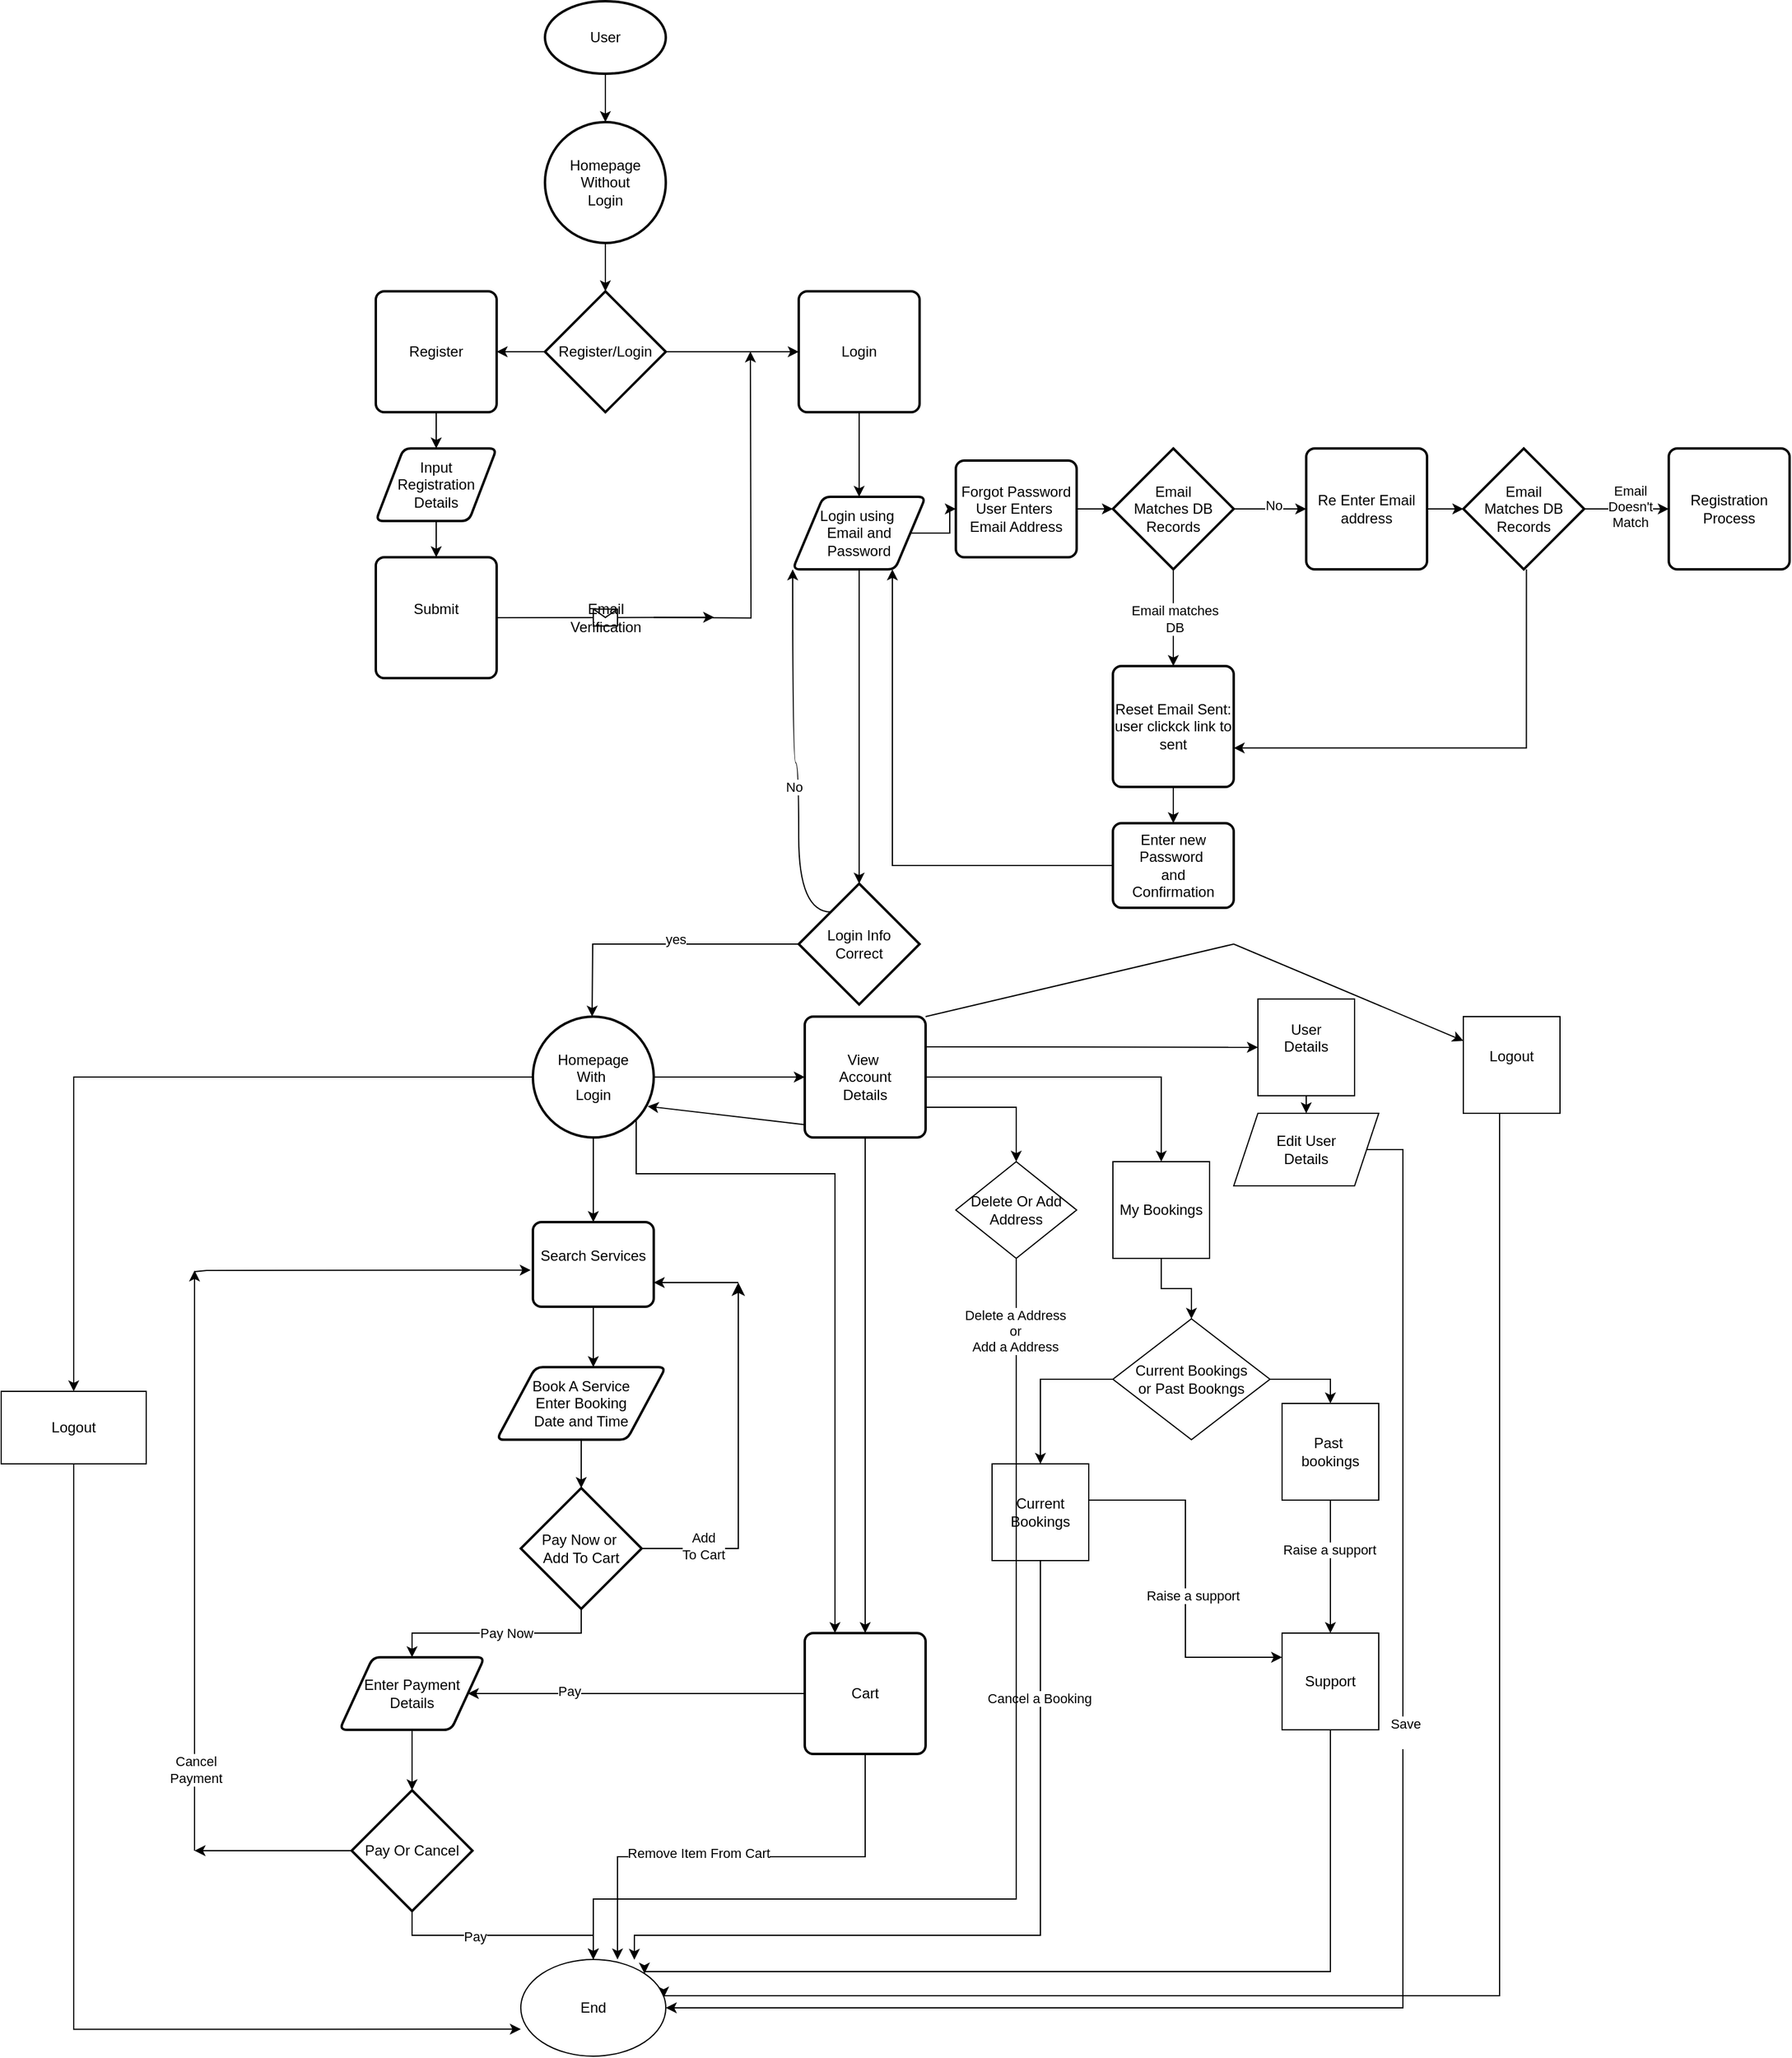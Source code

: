 <mxfile version="24.2.5" type="device" pages="3">
  <diagram id="6a731a19-8d31-9384-78a2-239565b7b9f0" name="UserFlow">
    <mxGraphModel dx="4622" dy="2020" grid="1" gridSize="10" guides="1" tooltips="1" connect="1" arrows="1" fold="1" page="1" pageScale="1" pageWidth="1169" pageHeight="827" background="none" math="0" shadow="0">
      <root>
        <mxCell id="0" />
        <mxCell id="1" parent="0" />
        <mxCell id="ZLwZV-bg8Acif6kUYm4L-58" style="edgeStyle=orthogonalEdgeStyle;rounded=0;orthogonalLoop=1;jettySize=auto;html=1;" parent="1" source="ZLwZV-bg8Acif6kUYm4L-55" target="ZLwZV-bg8Acif6kUYm4L-59" edge="1">
          <mxGeometry relative="1" as="geometry">
            <mxPoint x="450" y="270" as="targetPoint" />
          </mxGeometry>
        </mxCell>
        <mxCell id="ZLwZV-bg8Acif6kUYm4L-55" value="User" style="strokeWidth=2;html=1;shape=mxgraph.flowchart.start_1;whiteSpace=wrap;" parent="1" vertex="1">
          <mxGeometry x="400" y="150" width="100" height="60" as="geometry" />
        </mxCell>
        <mxCell id="ZLwZV-bg8Acif6kUYm4L-60" style="edgeStyle=orthogonalEdgeStyle;rounded=0;orthogonalLoop=1;jettySize=auto;html=1;exitX=0.5;exitY=1;exitDx=0;exitDy=0;exitPerimeter=0;" parent="1" source="ZLwZV-bg8Acif6kUYm4L-59" target="ZLwZV-bg8Acif6kUYm4L-61" edge="1">
          <mxGeometry relative="1" as="geometry">
            <mxPoint x="449.793" y="400" as="targetPoint" />
          </mxGeometry>
        </mxCell>
        <mxCell id="ZLwZV-bg8Acif6kUYm4L-59" value="Homepage&lt;div&gt;Without&lt;/div&gt;&lt;div&gt;Login&lt;/div&gt;" style="strokeWidth=2;html=1;shape=mxgraph.flowchart.start_2;whiteSpace=wrap;" parent="1" vertex="1">
          <mxGeometry x="400" y="250" width="100" height="100" as="geometry" />
        </mxCell>
        <mxCell id="ZLwZV-bg8Acif6kUYm4L-62" style="edgeStyle=orthogonalEdgeStyle;rounded=0;orthogonalLoop=1;jettySize=auto;html=1;" parent="1" source="ZLwZV-bg8Acif6kUYm4L-61" target="ZLwZV-bg8Acif6kUYm4L-63" edge="1">
          <mxGeometry relative="1" as="geometry">
            <mxPoint x="350" y="440" as="targetPoint" />
          </mxGeometry>
        </mxCell>
        <mxCell id="ZLwZV-bg8Acif6kUYm4L-77" style="edgeStyle=orthogonalEdgeStyle;rounded=0;orthogonalLoop=1;jettySize=auto;html=1;" parent="1" source="ZLwZV-bg8Acif6kUYm4L-61" target="ZLwZV-bg8Acif6kUYm4L-79" edge="1">
          <mxGeometry relative="1" as="geometry">
            <mxPoint x="620" y="440" as="targetPoint" />
          </mxGeometry>
        </mxCell>
        <mxCell id="ZLwZV-bg8Acif6kUYm4L-61" value="Register/Login" style="strokeWidth=2;html=1;shape=mxgraph.flowchart.decision;whiteSpace=wrap;" parent="1" vertex="1">
          <mxGeometry x="400" y="390" width="100" height="100" as="geometry" />
        </mxCell>
        <mxCell id="ZLwZV-bg8Acif6kUYm4L-72" style="edgeStyle=orthogonalEdgeStyle;rounded=0;orthogonalLoop=1;jettySize=auto;html=1;" parent="1" source="ZLwZV-bg8Acif6kUYm4L-63" target="ZLwZV-bg8Acif6kUYm4L-73" edge="1">
          <mxGeometry relative="1" as="geometry">
            <mxPoint x="310" y="530" as="targetPoint" />
          </mxGeometry>
        </mxCell>
        <mxCell id="ZLwZV-bg8Acif6kUYm4L-63" value="Register" style="rounded=1;whiteSpace=wrap;html=1;absoluteArcSize=1;arcSize=14;strokeWidth=2;" parent="1" vertex="1">
          <mxGeometry x="260" y="390" width="100" height="100" as="geometry" />
        </mxCell>
        <mxCell id="ZLwZV-bg8Acif6kUYm4L-74" style="edgeStyle=orthogonalEdgeStyle;rounded=0;orthogonalLoop=1;jettySize=auto;html=1;" parent="1" source="ZLwZV-bg8Acif6kUYm4L-73" target="ZLwZV-bg8Acif6kUYm4L-75" edge="1">
          <mxGeometry relative="1" as="geometry">
            <mxPoint x="310" y="620" as="targetPoint" />
          </mxGeometry>
        </mxCell>
        <mxCell id="ZLwZV-bg8Acif6kUYm4L-73" value="Input&lt;div&gt;Registration&lt;/div&gt;&lt;div&gt;Details&lt;/div&gt;" style="shape=parallelogram;html=1;strokeWidth=2;perimeter=parallelogramPerimeter;whiteSpace=wrap;rounded=1;arcSize=12;size=0.23;" parent="1" vertex="1">
          <mxGeometry x="260" y="520" width="100" height="60" as="geometry" />
        </mxCell>
        <mxCell id="ZLwZV-bg8Acif6kUYm4L-76" style="edgeStyle=orthogonalEdgeStyle;rounded=0;orthogonalLoop=1;jettySize=auto;html=1;" parent="1" edge="1">
          <mxGeometry relative="1" as="geometry">
            <mxPoint x="570" y="439.76" as="targetPoint" />
            <mxPoint x="490" y="659.76" as="sourcePoint" />
          </mxGeometry>
        </mxCell>
        <mxCell id="ZLwZV-bg8Acif6kUYm4L-75" value="Submit&lt;div&gt;&lt;br&gt;&lt;/div&gt;" style="rounded=1;whiteSpace=wrap;html=1;absoluteArcSize=1;arcSize=14;strokeWidth=2;" parent="1" vertex="1">
          <mxGeometry x="260" y="610" width="100" height="100" as="geometry" />
        </mxCell>
        <mxCell id="ZLwZV-bg8Acif6kUYm4L-80" style="edgeStyle=orthogonalEdgeStyle;rounded=0;orthogonalLoop=1;jettySize=auto;html=1;exitX=0.5;exitY=1;exitDx=0;exitDy=0;entryX=0.5;entryY=0;entryDx=0;entryDy=0;" parent="1" source="ZLwZV-bg8Acif6kUYm4L-79" target="ZLwZV-bg8Acif6kUYm4L-81" edge="1">
          <mxGeometry relative="1" as="geometry">
            <mxPoint x="660.138" y="530" as="targetPoint" />
            <Array as="points">
              <mxPoint x="660" y="550" />
            </Array>
          </mxGeometry>
        </mxCell>
        <mxCell id="ZLwZV-bg8Acif6kUYm4L-79" value="Login" style="rounded=1;whiteSpace=wrap;html=1;absoluteArcSize=1;arcSize=14;strokeWidth=2;" parent="1" vertex="1">
          <mxGeometry x="610" y="390" width="100" height="100" as="geometry" />
        </mxCell>
        <mxCell id="ZLwZV-bg8Acif6kUYm4L-82" style="edgeStyle=orthogonalEdgeStyle;rounded=0;orthogonalLoop=1;jettySize=auto;html=1;exitX=0.5;exitY=1;exitDx=0;exitDy=0;" parent="1" source="ZLwZV-bg8Acif6kUYm4L-81" target="ZLwZV-bg8Acif6kUYm4L-83" edge="1">
          <mxGeometry relative="1" as="geometry">
            <mxPoint x="655.31" y="640" as="targetPoint" />
          </mxGeometry>
        </mxCell>
        <mxCell id="ZLwZV-bg8Acif6kUYm4L-84" style="edgeStyle=orthogonalEdgeStyle;rounded=0;orthogonalLoop=1;jettySize=auto;html=1;" parent="1" source="ZLwZV-bg8Acif6kUYm4L-81" target="ZLwZV-bg8Acif6kUYm4L-85" edge="1">
          <mxGeometry relative="1" as="geometry">
            <mxPoint x="740.0" y="570" as="targetPoint" />
          </mxGeometry>
        </mxCell>
        <mxCell id="ZLwZV-bg8Acif6kUYm4L-81" value="Login using&amp;nbsp;&lt;div&gt;Email and Password&lt;/div&gt;" style="shape=parallelogram;html=1;strokeWidth=2;perimeter=parallelogramPerimeter;whiteSpace=wrap;rounded=1;arcSize=12;size=0.23;" parent="1" vertex="1">
          <mxGeometry x="605" y="560" width="110" height="60" as="geometry" />
        </mxCell>
        <mxCell id="ZLwZV-bg8Acif6kUYm4L-106" style="edgeStyle=orthogonalEdgeStyle;rounded=0;orthogonalLoop=1;jettySize=auto;html=1;exitX=0;exitY=0.5;exitDx=0;exitDy=0;exitPerimeter=0;" parent="1" source="ZLwZV-bg8Acif6kUYm4L-83" edge="1">
          <mxGeometry relative="1" as="geometry">
            <mxPoint x="439" y="990" as="targetPoint" />
            <mxPoint x="584.0" y="920" as="sourcePoint" />
          </mxGeometry>
        </mxCell>
        <mxCell id="ppZpx-Pa-e-hHyihqGD--7" value="yes" style="edgeLabel;html=1;align=center;verticalAlign=middle;resizable=0;points=[];" parent="ZLwZV-bg8Acif6kUYm4L-106" vertex="1" connectable="0">
          <mxGeometry x="-0.111" y="-4" relative="1" as="geometry">
            <mxPoint as="offset" />
          </mxGeometry>
        </mxCell>
        <mxCell id="ppZpx-Pa-e-hHyihqGD--10" style="edgeStyle=orthogonalEdgeStyle;curved=1;rounded=0;orthogonalLoop=1;jettySize=auto;html=1;entryX=0;entryY=1;entryDx=0;entryDy=0;elbow=vertical;exitX=0.267;exitY=0.234;exitDx=0;exitDy=0;exitPerimeter=0;" parent="1" source="ZLwZV-bg8Acif6kUYm4L-83" target="ZLwZV-bg8Acif6kUYm4L-81" edge="1">
          <mxGeometry relative="1" as="geometry">
            <Array as="points">
              <mxPoint x="610" y="903" />
              <mxPoint x="610" y="780" />
              <mxPoint x="605" y="780" />
            </Array>
          </mxGeometry>
        </mxCell>
        <mxCell id="ppZpx-Pa-e-hHyihqGD--11" value="No" style="edgeLabel;html=1;align=center;verticalAlign=middle;resizable=0;points=[];" parent="ppZpx-Pa-e-hHyihqGD--10" vertex="1" connectable="0">
          <mxGeometry x="-0.174" y="4" relative="1" as="geometry">
            <mxPoint as="offset" />
          </mxGeometry>
        </mxCell>
        <mxCell id="ZLwZV-bg8Acif6kUYm4L-83" value="Login Info&lt;div&gt;Correct&lt;/div&gt;" style="strokeWidth=2;html=1;shape=mxgraph.flowchart.decision;whiteSpace=wrap;" parent="1" vertex="1">
          <mxGeometry x="610.0" y="880" width="100" height="100" as="geometry" />
        </mxCell>
        <mxCell id="ZLwZV-bg8Acif6kUYm4L-86" style="edgeStyle=orthogonalEdgeStyle;rounded=0;orthogonalLoop=1;jettySize=auto;html=1;" parent="1" source="ZLwZV-bg8Acif6kUYm4L-85" target="ZLwZV-bg8Acif6kUYm4L-87" edge="1">
          <mxGeometry relative="1" as="geometry">
            <mxPoint x="900" y="570" as="targetPoint" />
          </mxGeometry>
        </mxCell>
        <mxCell id="ZLwZV-bg8Acif6kUYm4L-85" value="&lt;div&gt;&lt;span style=&quot;background-color: initial;&quot;&gt;Forgot Password&lt;/span&gt;&lt;/div&gt;&lt;span style=&quot;background-color: initial;&quot;&gt;User Enters&amp;nbsp;&lt;/span&gt;&lt;div&gt;Email Address&lt;/div&gt;" style="rounded=1;whiteSpace=wrap;html=1;absoluteArcSize=1;arcSize=14;strokeWidth=2;" parent="1" vertex="1">
          <mxGeometry x="740" y="530" width="100" height="80" as="geometry" />
        </mxCell>
        <mxCell id="ZLwZV-bg8Acif6kUYm4L-90" style="edgeStyle=orthogonalEdgeStyle;rounded=0;orthogonalLoop=1;jettySize=auto;html=1;" parent="1" source="ZLwZV-bg8Acif6kUYm4L-87" target="ZLwZV-bg8Acif6kUYm4L-92" edge="1">
          <mxGeometry relative="1" as="geometry">
            <mxPoint x="1020" y="570" as="targetPoint" />
          </mxGeometry>
        </mxCell>
        <mxCell id="ZLwZV-bg8Acif6kUYm4L-91" value="No" style="edgeLabel;html=1;align=center;verticalAlign=middle;resizable=0;points=[];" parent="ZLwZV-bg8Acif6kUYm4L-90" vertex="1" connectable="0">
          <mxGeometry x="0.088" y="3" relative="1" as="geometry">
            <mxPoint as="offset" />
          </mxGeometry>
        </mxCell>
        <mxCell id="ZLwZV-bg8Acif6kUYm4L-98" style="edgeStyle=orthogonalEdgeStyle;rounded=0;orthogonalLoop=1;jettySize=auto;html=1;" parent="1" source="ZLwZV-bg8Acif6kUYm4L-87" edge="1">
          <mxGeometry relative="1" as="geometry">
            <mxPoint x="920" y="700" as="targetPoint" />
          </mxGeometry>
        </mxCell>
        <mxCell id="ZLwZV-bg8Acif6kUYm4L-99" value="Email matches&lt;div&gt;DB&lt;/div&gt;" style="edgeLabel;html=1;align=center;verticalAlign=middle;resizable=0;points=[];" parent="ZLwZV-bg8Acif6kUYm4L-98" vertex="1" connectable="0">
          <mxGeometry x="0.014" relative="1" as="geometry">
            <mxPoint as="offset" />
          </mxGeometry>
        </mxCell>
        <mxCell id="ZLwZV-bg8Acif6kUYm4L-87" value="Email&lt;div&gt;Matches DB&lt;/div&gt;&lt;div&gt;Records&lt;/div&gt;" style="strokeWidth=2;html=1;shape=mxgraph.flowchart.decision;whiteSpace=wrap;" parent="1" vertex="1">
          <mxGeometry x="870" y="520" width="100" height="100" as="geometry" />
        </mxCell>
        <mxCell id="ZLwZV-bg8Acif6kUYm4L-93" style="edgeStyle=orthogonalEdgeStyle;rounded=0;orthogonalLoop=1;jettySize=auto;html=1;" parent="1" source="ZLwZV-bg8Acif6kUYm4L-92" edge="1">
          <mxGeometry relative="1" as="geometry">
            <mxPoint x="1160" y="570" as="targetPoint" />
          </mxGeometry>
        </mxCell>
        <mxCell id="ZLwZV-bg8Acif6kUYm4L-92" value="Re Enter Email address" style="rounded=1;whiteSpace=wrap;html=1;absoluteArcSize=1;arcSize=14;strokeWidth=2;" parent="1" vertex="1">
          <mxGeometry x="1030" y="520" width="100" height="100" as="geometry" />
        </mxCell>
        <mxCell id="ZLwZV-bg8Acif6kUYm4L-95" style="edgeStyle=orthogonalEdgeStyle;rounded=0;orthogonalLoop=1;jettySize=auto;html=1;" parent="1" source="ZLwZV-bg8Acif6kUYm4L-94" target="ZLwZV-bg8Acif6kUYm4L-97" edge="1">
          <mxGeometry relative="1" as="geometry">
            <mxPoint x="1340" y="570" as="targetPoint" />
          </mxGeometry>
        </mxCell>
        <mxCell id="ZLwZV-bg8Acif6kUYm4L-96" value="Email&lt;div&gt;Doesn&#39;t&lt;/div&gt;&lt;div&gt;Match&lt;/div&gt;" style="edgeLabel;html=1;align=center;verticalAlign=middle;resizable=0;points=[];" parent="ZLwZV-bg8Acif6kUYm4L-95" vertex="1" connectable="0">
          <mxGeometry x="0.083" y="2" relative="1" as="geometry">
            <mxPoint as="offset" />
          </mxGeometry>
        </mxCell>
        <mxCell id="ZLwZV-bg8Acif6kUYm4L-94" value="Email&lt;div&gt;Matches DB&lt;/div&gt;&lt;div&gt;Records&lt;/div&gt;" style="strokeWidth=2;html=1;shape=mxgraph.flowchart.decision;whiteSpace=wrap;" parent="1" vertex="1">
          <mxGeometry x="1160" y="520" width="100" height="100" as="geometry" />
        </mxCell>
        <mxCell id="ZLwZV-bg8Acif6kUYm4L-97" value="Registration&lt;div&gt;Process&lt;/div&gt;" style="rounded=1;whiteSpace=wrap;html=1;absoluteArcSize=1;arcSize=14;strokeWidth=2;" parent="1" vertex="1">
          <mxGeometry x="1330" y="520" width="100" height="100" as="geometry" />
        </mxCell>
        <mxCell id="ZLwZV-bg8Acif6kUYm4L-101" style="edgeStyle=orthogonalEdgeStyle;rounded=0;orthogonalLoop=1;jettySize=auto;html=1;" parent="1" source="ZLwZV-bg8Acif6kUYm4L-100" target="ZLwZV-bg8Acif6kUYm4L-102" edge="1">
          <mxGeometry relative="1" as="geometry">
            <mxPoint x="920" y="830" as="targetPoint" />
          </mxGeometry>
        </mxCell>
        <mxCell id="ZLwZV-bg8Acif6kUYm4L-100" value="Reset Email Sent:&lt;div&gt;user clickck link to sent&lt;/div&gt;" style="rounded=1;whiteSpace=wrap;html=1;absoluteArcSize=1;arcSize=14;strokeWidth=2;" parent="1" vertex="1">
          <mxGeometry x="870" y="700" width="100" height="100" as="geometry" />
        </mxCell>
        <mxCell id="ZLwZV-bg8Acif6kUYm4L-105" style="edgeStyle=orthogonalEdgeStyle;rounded=0;orthogonalLoop=1;jettySize=auto;html=1;entryX=0.75;entryY=1;entryDx=0;entryDy=0;" parent="1" source="ZLwZV-bg8Acif6kUYm4L-102" target="ZLwZV-bg8Acif6kUYm4L-81" edge="1">
          <mxGeometry relative="1" as="geometry" />
        </mxCell>
        <mxCell id="ZLwZV-bg8Acif6kUYm4L-102" value="Enter new Password&amp;nbsp;&lt;div&gt;and&lt;/div&gt;&lt;div&gt;Confirmation&lt;/div&gt;" style="rounded=1;whiteSpace=wrap;html=1;absoluteArcSize=1;arcSize=14;strokeWidth=2;" parent="1" vertex="1">
          <mxGeometry x="870" y="830" width="100" height="70" as="geometry" />
        </mxCell>
        <mxCell id="ZLwZV-bg8Acif6kUYm4L-104" style="edgeStyle=orthogonalEdgeStyle;rounded=0;orthogonalLoop=1;jettySize=auto;html=1;entryX=0.978;entryY=0.678;entryDx=0;entryDy=0;entryPerimeter=0;" parent="1" edge="1">
          <mxGeometry relative="1" as="geometry">
            <mxPoint x="1212.234" y="620" as="sourcePoint" />
            <mxPoint x="970" y="767.8" as="targetPoint" />
            <Array as="points">
              <mxPoint x="1212.2" y="768" />
            </Array>
          </mxGeometry>
        </mxCell>
        <mxCell id="ZLwZV-bg8Acif6kUYm4L-108" style="edgeStyle=orthogonalEdgeStyle;rounded=0;orthogonalLoop=1;jettySize=auto;html=1;" parent="1" source="ZLwZV-bg8Acif6kUYm4L-107" target="ZLwZV-bg8Acif6kUYm4L-109" edge="1">
          <mxGeometry relative="1" as="geometry">
            <mxPoint x="570" y="1040" as="targetPoint" />
          </mxGeometry>
        </mxCell>
        <mxCell id="ZLwZV-bg8Acif6kUYm4L-113" style="edgeStyle=orthogonalEdgeStyle;rounded=0;orthogonalLoop=1;jettySize=auto;html=1;" parent="1" source="ZLwZV-bg8Acif6kUYm4L-107" edge="1">
          <mxGeometry relative="1" as="geometry">
            <mxPoint x="440" y="1160" as="targetPoint" />
          </mxGeometry>
        </mxCell>
        <mxCell id="ppZpx-Pa-e-hHyihqGD--1" style="edgeStyle=orthogonalEdgeStyle;rounded=0;orthogonalLoop=1;jettySize=auto;html=1;exitX=0.855;exitY=0.855;exitDx=0;exitDy=0;exitPerimeter=0;entryX=0.25;entryY=0;entryDx=0;entryDy=0;" parent="1" source="ZLwZV-bg8Acif6kUYm4L-107" target="ZLwZV-bg8Acif6kUYm4L-152" edge="1">
          <mxGeometry relative="1" as="geometry">
            <Array as="points">
              <mxPoint x="476" y="1120" />
              <mxPoint x="640" y="1120" />
            </Array>
          </mxGeometry>
        </mxCell>
        <mxCell id="ppZpx-Pa-e-hHyihqGD--2" style="edgeStyle=orthogonalEdgeStyle;rounded=0;orthogonalLoop=1;jettySize=auto;html=1;exitX=0;exitY=0.5;exitDx=0;exitDy=0;exitPerimeter=0;" parent="1" source="ZLwZV-bg8Acif6kUYm4L-107" target="ppZpx-Pa-e-hHyihqGD--3" edge="1">
          <mxGeometry relative="1" as="geometry">
            <mxPoint x="10.0" y="1330" as="targetPoint" />
          </mxGeometry>
        </mxCell>
        <mxCell id="ZLwZV-bg8Acif6kUYm4L-107" value="Homepage&lt;div&gt;With&amp;nbsp;&lt;/div&gt;&lt;div&gt;Login&lt;/div&gt;" style="strokeWidth=2;html=1;shape=mxgraph.flowchart.start_2;whiteSpace=wrap;" parent="1" vertex="1">
          <mxGeometry x="390" y="990" width="100" height="100" as="geometry" />
        </mxCell>
        <mxCell id="ZLwZV-bg8Acif6kUYm4L-149" style="edgeStyle=elbowEdgeStyle;rounded=0;orthogonalLoop=1;jettySize=auto;elbow=vertical;html=1;" parent="1" source="ZLwZV-bg8Acif6kUYm4L-109" edge="1">
          <mxGeometry relative="1" as="geometry">
            <mxPoint x="665" y="1500" as="targetPoint" />
          </mxGeometry>
        </mxCell>
        <mxCell id="ppZpx-Pa-e-hHyihqGD--12" style="edgeStyle=orthogonalEdgeStyle;curved=1;rounded=0;orthogonalLoop=1;jettySize=auto;html=1;exitX=1;exitY=0.25;exitDx=0;exitDy=0;elbow=vertical;" parent="1" source="ZLwZV-bg8Acif6kUYm4L-109" target="ppZpx-Pa-e-hHyihqGD--13" edge="1">
          <mxGeometry relative="1" as="geometry">
            <mxPoint x="900" y="1015.429" as="targetPoint" />
          </mxGeometry>
        </mxCell>
        <mxCell id="ppZpx-Pa-e-hHyihqGD--20" style="edgeStyle=none;rounded=0;orthogonalLoop=1;jettySize=auto;html=1;elbow=vertical;entryX=0.95;entryY=0.742;entryDx=0;entryDy=0;entryPerimeter=0;" parent="1" target="ZLwZV-bg8Acif6kUYm4L-107" edge="1">
          <mxGeometry relative="1" as="geometry">
            <mxPoint x="480.9" y="1064.6" as="targetPoint" />
            <mxPoint x="620" y="1080" as="sourcePoint" />
          </mxGeometry>
        </mxCell>
        <mxCell id="ppZpx-Pa-e-hHyihqGD--30" style="edgeStyle=orthogonalEdgeStyle;rounded=0;orthogonalLoop=1;jettySize=auto;html=1;elbow=vertical;" parent="1" source="ZLwZV-bg8Acif6kUYm4L-109" target="ppZpx-Pa-e-hHyihqGD--31" edge="1">
          <mxGeometry relative="1" as="geometry">
            <mxPoint x="900" y="1120" as="targetPoint" />
          </mxGeometry>
        </mxCell>
        <mxCell id="ppZpx-Pa-e-hHyihqGD--49" style="edgeStyle=orthogonalEdgeStyle;rounded=0;orthogonalLoop=1;jettySize=auto;html=1;exitX=1;exitY=0.75;exitDx=0;exitDy=0;elbow=vertical;" parent="1" source="ZLwZV-bg8Acif6kUYm4L-109" target="ppZpx-Pa-e-hHyihqGD--50" edge="1">
          <mxGeometry relative="1" as="geometry">
            <mxPoint x="780" y="1120" as="targetPoint" />
          </mxGeometry>
        </mxCell>
        <mxCell id="ZLwZV-bg8Acif6kUYm4L-109" value="View&amp;nbsp;&lt;div&gt;Account&lt;/div&gt;&lt;div&gt;Details&lt;/div&gt;" style="rounded=1;whiteSpace=wrap;html=1;absoluteArcSize=1;arcSize=14;strokeWidth=2;" parent="1" vertex="1">
          <mxGeometry x="615" y="990" width="100" height="100" as="geometry" />
        </mxCell>
        <mxCell id="ZLwZV-bg8Acif6kUYm4L-115" style="edgeStyle=orthogonalEdgeStyle;rounded=0;orthogonalLoop=1;jettySize=auto;html=1;" parent="1" source="ZLwZV-bg8Acif6kUYm4L-114" edge="1">
          <mxGeometry relative="1" as="geometry">
            <mxPoint x="440" y="1280" as="targetPoint" />
          </mxGeometry>
        </mxCell>
        <mxCell id="ZLwZV-bg8Acif6kUYm4L-114" value="Search Services&lt;div&gt;&lt;br&gt;&lt;/div&gt;" style="rounded=1;whiteSpace=wrap;html=1;absoluteArcSize=1;arcSize=14;strokeWidth=2;" parent="1" vertex="1">
          <mxGeometry x="390" y="1160" width="100" height="70" as="geometry" />
        </mxCell>
        <mxCell id="ZLwZV-bg8Acif6kUYm4L-126" style="edgeStyle=elbowEdgeStyle;rounded=0;orthogonalLoop=1;jettySize=auto;elbow=vertical;html=1;" parent="1" source="ZLwZV-bg8Acif6kUYm4L-116" target="ZLwZV-bg8Acif6kUYm4L-127" edge="1">
          <mxGeometry relative="1" as="geometry">
            <mxPoint x="430" y="1380" as="targetPoint" />
          </mxGeometry>
        </mxCell>
        <mxCell id="ZLwZV-bg8Acif6kUYm4L-116" value="Book A Service&lt;div&gt;Enter Booking&lt;/div&gt;&lt;div&gt;Date and Time&lt;/div&gt;" style="shape=parallelogram;html=1;strokeWidth=2;perimeter=parallelogramPerimeter;whiteSpace=wrap;rounded=1;arcSize=12;size=0.23;" parent="1" vertex="1">
          <mxGeometry x="360" y="1280" width="140" height="60" as="geometry" />
        </mxCell>
        <mxCell id="ZLwZV-bg8Acif6kUYm4L-129" style="edgeStyle=elbowEdgeStyle;rounded=0;orthogonalLoop=1;jettySize=auto;elbow=vertical;html=1;" parent="1" source="ZLwZV-bg8Acif6kUYm4L-122" target="ZLwZV-bg8Acif6kUYm4L-130" edge="1">
          <mxGeometry relative="1" as="geometry">
            <mxPoint x="290" y="1620" as="targetPoint" />
          </mxGeometry>
        </mxCell>
        <mxCell id="ZLwZV-bg8Acif6kUYm4L-122" value="Enter Payment&lt;div&gt;Details&lt;/div&gt;" style="shape=parallelogram;html=1;strokeWidth=2;perimeter=parallelogramPerimeter;whiteSpace=wrap;rounded=1;arcSize=12;size=0.23;" parent="1" vertex="1">
          <mxGeometry x="230" y="1520" width="120" height="60" as="geometry" />
        </mxCell>
        <mxCell id="ZLwZV-bg8Acif6kUYm4L-132" style="edgeStyle=elbowEdgeStyle;rounded=0;orthogonalLoop=1;jettySize=auto;elbow=vertical;html=1;" parent="1" source="ZLwZV-bg8Acif6kUYm4L-127" target="ZLwZV-bg8Acif6kUYm4L-122" edge="1">
          <mxGeometry relative="1" as="geometry" />
        </mxCell>
        <mxCell id="ZLwZV-bg8Acif6kUYm4L-134" value="Pay Now" style="edgeLabel;html=1;align=center;verticalAlign=middle;resizable=0;points=[];" parent="ZLwZV-bg8Acif6kUYm4L-132" vertex="1" connectable="0">
          <mxGeometry x="-0.083" relative="1" as="geometry">
            <mxPoint as="offset" />
          </mxGeometry>
        </mxCell>
        <mxCell id="ZLwZV-bg8Acif6kUYm4L-127" value="Pay Now or&amp;nbsp;&lt;div&gt;Add To Cart&lt;/div&gt;" style="strokeWidth=2;html=1;shape=mxgraph.flowchart.decision;whiteSpace=wrap;" parent="1" vertex="1">
          <mxGeometry x="380" y="1380" width="100" height="100" as="geometry" />
        </mxCell>
        <mxCell id="ZLwZV-bg8Acif6kUYm4L-145" style="edgeStyle=elbowEdgeStyle;rounded=0;orthogonalLoop=1;jettySize=auto;elbow=vertical;html=1;" parent="1" source="ZLwZV-bg8Acif6kUYm4L-130" target="ZLwZV-bg8Acif6kUYm4L-146" edge="1">
          <mxGeometry relative="1" as="geometry">
            <mxPoint x="440" y="1800" as="targetPoint" />
          </mxGeometry>
        </mxCell>
        <mxCell id="ZLwZV-bg8Acif6kUYm4L-147" value="Pay" style="edgeLabel;html=1;align=center;verticalAlign=middle;resizable=0;points=[];" parent="ZLwZV-bg8Acif6kUYm4L-145" vertex="1" connectable="0">
          <mxGeometry x="-0.24" y="-1" relative="1" as="geometry">
            <mxPoint as="offset" />
          </mxGeometry>
        </mxCell>
        <mxCell id="ZLwZV-bg8Acif6kUYm4L-157" style="edgeStyle=elbowEdgeStyle;rounded=0;orthogonalLoop=1;jettySize=auto;elbow=vertical;html=1;" parent="1" source="ZLwZV-bg8Acif6kUYm4L-130" edge="1">
          <mxGeometry relative="1" as="geometry">
            <mxPoint x="110" y="1680" as="targetPoint" />
          </mxGeometry>
        </mxCell>
        <mxCell id="ZLwZV-bg8Acif6kUYm4L-130" value="Pay Or Cancel" style="strokeWidth=2;html=1;shape=mxgraph.flowchart.decision;whiteSpace=wrap;" parent="1" vertex="1">
          <mxGeometry x="240" y="1630" width="100" height="100" as="geometry" />
        </mxCell>
        <mxCell id="ZLwZV-bg8Acif6kUYm4L-137" value="" style="edgeStyle=segmentEdgeStyle;endArrow=classic;html=1;curved=0;rounded=0;endSize=8;startSize=8;elbow=vertical;" parent="1" edge="1">
          <mxGeometry width="50" height="50" relative="1" as="geometry">
            <mxPoint x="480" y="1430" as="sourcePoint" />
            <mxPoint x="560" y="1210" as="targetPoint" />
          </mxGeometry>
        </mxCell>
        <mxCell id="ZLwZV-bg8Acif6kUYm4L-144" value="Add&lt;div&gt;To Cart&lt;/div&gt;" style="edgeLabel;html=1;align=center;verticalAlign=middle;resizable=0;points=[];" parent="ZLwZV-bg8Acif6kUYm4L-137" vertex="1" connectable="0">
          <mxGeometry x="-0.663" y="2" relative="1" as="geometry">
            <mxPoint as="offset" />
          </mxGeometry>
        </mxCell>
        <mxCell id="ZLwZV-bg8Acif6kUYm4L-139" value="" style="endArrow=classic;html=1;rounded=0;elbow=vertical;exitX=1;exitY=0.5;exitDx=0;exitDy=0;" parent="1" source="ZLwZV-bg8Acif6kUYm4L-75" edge="1">
          <mxGeometry relative="1" as="geometry">
            <mxPoint x="440" y="659.66" as="sourcePoint" />
            <mxPoint x="540" y="659.66" as="targetPoint" />
          </mxGeometry>
        </mxCell>
        <mxCell id="ZLwZV-bg8Acif6kUYm4L-140" value="Email&lt;div&gt;Verification&lt;/div&gt;" style="shape=message;html=1;outlineConnect=0;" parent="ZLwZV-bg8Acif6kUYm4L-139" vertex="1">
          <mxGeometry width="20" height="14" relative="1" as="geometry">
            <mxPoint x="-10" y="-7" as="offset" />
          </mxGeometry>
        </mxCell>
        <mxCell id="ZLwZV-bg8Acif6kUYm4L-143" value="" style="endArrow=classic;html=1;rounded=0;elbow=vertical;entryX=1;entryY=0.5;entryDx=0;entryDy=0;" parent="1" edge="1">
          <mxGeometry width="50" height="50" relative="1" as="geometry">
            <mxPoint x="560" y="1210" as="sourcePoint" />
            <mxPoint x="490.0" y="1210" as="targetPoint" />
          </mxGeometry>
        </mxCell>
        <mxCell id="ZLwZV-bg8Acif6kUYm4L-146" value="End" style="ellipse;whiteSpace=wrap;html=1;" parent="1" vertex="1">
          <mxGeometry x="380" y="1770" width="120" height="80" as="geometry" />
        </mxCell>
        <mxCell id="ZLwZV-bg8Acif6kUYm4L-153" style="edgeStyle=elbowEdgeStyle;rounded=0;orthogonalLoop=1;jettySize=auto;elbow=vertical;html=1;" parent="1" source="ZLwZV-bg8Acif6kUYm4L-152" target="ZLwZV-bg8Acif6kUYm4L-122" edge="1">
          <mxGeometry relative="1" as="geometry" />
        </mxCell>
        <mxCell id="ZLwZV-bg8Acif6kUYm4L-154" value="Pay" style="edgeLabel;html=1;align=center;verticalAlign=middle;resizable=0;points=[];" parent="ZLwZV-bg8Acif6kUYm4L-153" vertex="1" connectable="0">
          <mxGeometry x="0.398" y="-2" relative="1" as="geometry">
            <mxPoint as="offset" />
          </mxGeometry>
        </mxCell>
        <mxCell id="ZLwZV-bg8Acif6kUYm4L-152" value="Cart" style="rounded=1;whiteSpace=wrap;html=1;absoluteArcSize=1;arcSize=14;strokeWidth=2;" parent="1" vertex="1">
          <mxGeometry x="615" y="1500" width="100" height="100" as="geometry" />
        </mxCell>
        <mxCell id="ZLwZV-bg8Acif6kUYm4L-155" style="edgeStyle=elbowEdgeStyle;rounded=0;orthogonalLoop=1;jettySize=auto;elbow=vertical;html=1;entryX=0.667;entryY=0;entryDx=0;entryDy=0;entryPerimeter=0;" parent="1" source="ZLwZV-bg8Acif6kUYm4L-152" target="ZLwZV-bg8Acif6kUYm4L-146" edge="1">
          <mxGeometry relative="1" as="geometry" />
        </mxCell>
        <mxCell id="ZLwZV-bg8Acif6kUYm4L-156" value="Remove Item From Cart" style="edgeLabel;html=1;align=center;verticalAlign=middle;resizable=0;points=[];" parent="ZLwZV-bg8Acif6kUYm4L-155" vertex="1" connectable="0">
          <mxGeometry x="0.19" y="-3" relative="1" as="geometry">
            <mxPoint as="offset" />
          </mxGeometry>
        </mxCell>
        <mxCell id="ZLwZV-bg8Acif6kUYm4L-158" value="" style="endArrow=classic;html=1;rounded=0;elbow=vertical;" parent="1" edge="1">
          <mxGeometry width="50" height="50" relative="1" as="geometry">
            <mxPoint x="110" y="1680" as="sourcePoint" />
            <mxPoint x="110" y="1200" as="targetPoint" />
            <Array as="points">
              <mxPoint x="110" y="1660" />
            </Array>
          </mxGeometry>
        </mxCell>
        <mxCell id="ZLwZV-bg8Acif6kUYm4L-160" value="Cancel&lt;div&gt;Payment&lt;/div&gt;" style="edgeLabel;html=1;align=center;verticalAlign=middle;resizable=0;points=[];" parent="ZLwZV-bg8Acif6kUYm4L-158" vertex="1" connectable="0">
          <mxGeometry x="-0.721" y="-1" relative="1" as="geometry">
            <mxPoint as="offset" />
          </mxGeometry>
        </mxCell>
        <mxCell id="ZLwZV-bg8Acif6kUYm4L-159" value="" style="endArrow=classic;html=1;rounded=0;elbow=vertical;entryX=-0.018;entryY=0.567;entryDx=0;entryDy=0;entryPerimeter=0;" parent="1" target="ZLwZV-bg8Acif6kUYm4L-114" edge="1">
          <mxGeometry width="50" height="50" relative="1" as="geometry">
            <mxPoint x="110" y="1201" as="sourcePoint" />
            <mxPoint x="190" y="1200" as="targetPoint" />
            <Array as="points">
              <mxPoint x="120" y="1200" />
            </Array>
          </mxGeometry>
        </mxCell>
        <mxCell id="ppZpx-Pa-e-hHyihqGD--3" value="Logout" style="rounded=0;whiteSpace=wrap;html=1;" parent="1" vertex="1">
          <mxGeometry x="-50.0" y="1300" width="120" height="60" as="geometry" />
        </mxCell>
        <mxCell id="ppZpx-Pa-e-hHyihqGD--4" style="edgeStyle=orthogonalEdgeStyle;rounded=0;orthogonalLoop=1;jettySize=auto;html=1;entryX=0;entryY=0.721;entryDx=0;entryDy=0;entryPerimeter=0;" parent="1" source="ppZpx-Pa-e-hHyihqGD--3" target="ZLwZV-bg8Acif6kUYm4L-146" edge="1">
          <mxGeometry relative="1" as="geometry">
            <Array as="points">
              <mxPoint x="10" y="1828" />
            </Array>
          </mxGeometry>
        </mxCell>
        <mxCell id="ppZpx-Pa-e-hHyihqGD--14" style="edgeStyle=orthogonalEdgeStyle;curved=1;rounded=0;orthogonalLoop=1;jettySize=auto;html=1;elbow=vertical;" parent="1" source="ppZpx-Pa-e-hHyihqGD--13" target="ppZpx-Pa-e-hHyihqGD--15" edge="1">
          <mxGeometry relative="1" as="geometry">
            <mxPoint x="1020" y="1080.0" as="targetPoint" />
          </mxGeometry>
        </mxCell>
        <mxCell id="ppZpx-Pa-e-hHyihqGD--13" value="User&lt;div&gt;Details&lt;/div&gt;&lt;div&gt;&lt;br&gt;&lt;/div&gt;" style="whiteSpace=wrap;html=1;aspect=fixed;" parent="1" vertex="1">
          <mxGeometry x="990" y="975.429" width="80" height="80" as="geometry" />
        </mxCell>
        <mxCell id="ppZpx-Pa-e-hHyihqGD--16" style="edgeStyle=orthogonalEdgeStyle;rounded=0;orthogonalLoop=1;jettySize=auto;html=1;entryX=1;entryY=0.5;entryDx=0;entryDy=0;elbow=vertical;" parent="1" source="ppZpx-Pa-e-hHyihqGD--15" target="ZLwZV-bg8Acif6kUYm4L-146" edge="1">
          <mxGeometry relative="1" as="geometry">
            <Array as="points">
              <mxPoint x="1110" y="1100" />
              <mxPoint x="1110" y="1810" />
            </Array>
          </mxGeometry>
        </mxCell>
        <mxCell id="ppZpx-Pa-e-hHyihqGD--17" value="Save&lt;div&gt;&lt;br&gt;&lt;/div&gt;" style="edgeLabel;html=1;align=center;verticalAlign=middle;resizable=0;points=[];" parent="ppZpx-Pa-e-hHyihqGD--16" vertex="1" connectable="0">
          <mxGeometry x="-0.241" y="2" relative="1" as="geometry">
            <mxPoint y="-1" as="offset" />
          </mxGeometry>
        </mxCell>
        <mxCell id="ppZpx-Pa-e-hHyihqGD--15" value="Edit User&lt;div&gt;Details&lt;/div&gt;" style="shape=parallelogram;perimeter=parallelogramPerimeter;whiteSpace=wrap;html=1;fixedSize=1;" parent="1" vertex="1">
          <mxGeometry x="970" y="1070.0" width="120" height="60" as="geometry" />
        </mxCell>
        <mxCell id="ppZpx-Pa-e-hHyihqGD--26" value="" style="group" parent="1" vertex="1" connectable="0">
          <mxGeometry x="970" y="930" width="190" height="80" as="geometry" />
        </mxCell>
        <mxCell id="ppZpx-Pa-e-hHyihqGD--24" style="edgeStyle=none;rounded=0;orthogonalLoop=1;jettySize=auto;html=1;exitX=1;exitY=0;exitDx=0;exitDy=0;elbow=vertical;endArrow=none;endFill=0;" parent="ppZpx-Pa-e-hHyihqGD--26" source="ZLwZV-bg8Acif6kUYm4L-109" edge="1">
          <mxGeometry relative="1" as="geometry">
            <mxPoint as="targetPoint" />
          </mxGeometry>
        </mxCell>
        <mxCell id="ppZpx-Pa-e-hHyihqGD--25" value="" style="endArrow=classic;html=1;rounded=0;elbow=vertical;" parent="ppZpx-Pa-e-hHyihqGD--26" edge="1">
          <mxGeometry width="50" height="50" relative="1" as="geometry">
            <mxPoint as="sourcePoint" />
            <mxPoint x="190" y="80" as="targetPoint" />
          </mxGeometry>
        </mxCell>
        <mxCell id="ppZpx-Pa-e-hHyihqGD--27" value="Logout&lt;div&gt;&lt;br&gt;&lt;/div&gt;" style="whiteSpace=wrap;html=1;aspect=fixed;" parent="1" vertex="1">
          <mxGeometry x="1160" y="990" width="80" height="80" as="geometry" />
        </mxCell>
        <mxCell id="ppZpx-Pa-e-hHyihqGD--29" style="edgeStyle=orthogonalEdgeStyle;rounded=0;orthogonalLoop=1;jettySize=auto;html=1;entryX=0.986;entryY=0.394;entryDx=0;entryDy=0;entryPerimeter=0;elbow=vertical;" parent="1" source="ppZpx-Pa-e-hHyihqGD--27" target="ZLwZV-bg8Acif6kUYm4L-146" edge="1">
          <mxGeometry relative="1" as="geometry">
            <Array as="points">
              <mxPoint x="1190" y="1800" />
              <mxPoint x="498" y="1800" />
            </Array>
          </mxGeometry>
        </mxCell>
        <mxCell id="ppZpx-Pa-e-hHyihqGD--32" style="edgeStyle=orthogonalEdgeStyle;rounded=0;orthogonalLoop=1;jettySize=auto;html=1;elbow=vertical;" parent="1" source="ppZpx-Pa-e-hHyihqGD--31" target="ppZpx-Pa-e-hHyihqGD--33" edge="1">
          <mxGeometry relative="1" as="geometry">
            <mxPoint x="910" y="1240" as="targetPoint" />
          </mxGeometry>
        </mxCell>
        <mxCell id="ppZpx-Pa-e-hHyihqGD--31" value="My Bookings" style="whiteSpace=wrap;html=1;aspect=fixed;" parent="1" vertex="1">
          <mxGeometry x="870" y="1110" width="80" height="80" as="geometry" />
        </mxCell>
        <mxCell id="ppZpx-Pa-e-hHyihqGD--34" style="edgeStyle=orthogonalEdgeStyle;rounded=0;orthogonalLoop=1;jettySize=auto;html=1;elbow=vertical;entryX=0.5;entryY=0;entryDx=0;entryDy=0;" parent="1" source="ppZpx-Pa-e-hHyihqGD--33" target="ppZpx-Pa-e-hHyihqGD--35" edge="1">
          <mxGeometry relative="1" as="geometry">
            <mxPoint x="1050" y="1370" as="targetPoint" />
          </mxGeometry>
        </mxCell>
        <mxCell id="ppZpx-Pa-e-hHyihqGD--40" style="edgeStyle=orthogonalEdgeStyle;rounded=0;orthogonalLoop=1;jettySize=auto;html=1;elbow=vertical;" parent="1" source="ppZpx-Pa-e-hHyihqGD--33" target="ppZpx-Pa-e-hHyihqGD--41" edge="1">
          <mxGeometry relative="1" as="geometry">
            <mxPoint x="840" y="1370" as="targetPoint" />
          </mxGeometry>
        </mxCell>
        <mxCell id="ppZpx-Pa-e-hHyihqGD--33" value="Current Bookings&lt;div&gt;or Past Bookngs&lt;/div&gt;" style="rhombus;whiteSpace=wrap;html=1;" parent="1" vertex="1">
          <mxGeometry x="870" y="1240" width="130" height="100" as="geometry" />
        </mxCell>
        <mxCell id="ppZpx-Pa-e-hHyihqGD--36" style="edgeStyle=orthogonalEdgeStyle;rounded=0;orthogonalLoop=1;jettySize=auto;html=1;elbow=vertical;" parent="1" source="ppZpx-Pa-e-hHyihqGD--35" target="ppZpx-Pa-e-hHyihqGD--37" edge="1">
          <mxGeometry relative="1" as="geometry">
            <mxPoint x="1050" y="1510" as="targetPoint" />
          </mxGeometry>
        </mxCell>
        <mxCell id="ppZpx-Pa-e-hHyihqGD--39" value="Raise a support" style="edgeLabel;html=1;align=center;verticalAlign=middle;resizable=0;points=[];" parent="ppZpx-Pa-e-hHyihqGD--36" vertex="1" connectable="0">
          <mxGeometry x="-0.236" y="-1" relative="1" as="geometry">
            <mxPoint y="-1" as="offset" />
          </mxGeometry>
        </mxCell>
        <mxCell id="ppZpx-Pa-e-hHyihqGD--35" value="Past&amp;nbsp;&lt;div&gt;bookings&lt;/div&gt;" style="whiteSpace=wrap;html=1;aspect=fixed;" parent="1" vertex="1">
          <mxGeometry x="1010" y="1310" width="80" height="80" as="geometry" />
        </mxCell>
        <mxCell id="ppZpx-Pa-e-hHyihqGD--38" style="edgeStyle=orthogonalEdgeStyle;rounded=0;orthogonalLoop=1;jettySize=auto;html=1;entryX=1;entryY=0;entryDx=0;entryDy=0;elbow=vertical;" parent="1" source="ppZpx-Pa-e-hHyihqGD--37" target="ZLwZV-bg8Acif6kUYm4L-146" edge="1">
          <mxGeometry relative="1" as="geometry">
            <Array as="points">
              <mxPoint x="1050" y="1780" />
              <mxPoint x="482" y="1780" />
            </Array>
          </mxGeometry>
        </mxCell>
        <mxCell id="ppZpx-Pa-e-hHyihqGD--37" value="Support" style="whiteSpace=wrap;html=1;aspect=fixed;" parent="1" vertex="1">
          <mxGeometry x="1010" y="1500" width="80" height="80" as="geometry" />
        </mxCell>
        <mxCell id="ppZpx-Pa-e-hHyihqGD--42" style="edgeStyle=orthogonalEdgeStyle;rounded=0;orthogonalLoop=1;jettySize=auto;html=1;exitX=1;exitY=0.375;exitDx=0;exitDy=0;entryX=0;entryY=0.25;entryDx=0;entryDy=0;elbow=vertical;exitPerimeter=0;" parent="1" source="ppZpx-Pa-e-hHyihqGD--41" target="ppZpx-Pa-e-hHyihqGD--37" edge="1">
          <mxGeometry relative="1" as="geometry" />
        </mxCell>
        <mxCell id="ppZpx-Pa-e-hHyihqGD--43" value="Raise a support" style="edgeLabel;html=1;align=center;verticalAlign=middle;resizable=0;points=[];" parent="ppZpx-Pa-e-hHyihqGD--42" vertex="1" connectable="0">
          <mxGeometry x="0.096" y="6" relative="1" as="geometry">
            <mxPoint as="offset" />
          </mxGeometry>
        </mxCell>
        <mxCell id="ppZpx-Pa-e-hHyihqGD--41" value="Current&lt;div&gt;Bookings&lt;/div&gt;" style="whiteSpace=wrap;html=1;aspect=fixed;" parent="1" vertex="1">
          <mxGeometry x="770" y="1360" width="80" height="80" as="geometry" />
        </mxCell>
        <mxCell id="ppZpx-Pa-e-hHyihqGD--44" style="edgeStyle=orthogonalEdgeStyle;rounded=0;orthogonalLoop=1;jettySize=auto;html=1;exitX=0.5;exitY=1;exitDx=0;exitDy=0;entryX=0.783;entryY=0.003;entryDx=0;entryDy=0;entryPerimeter=0;elbow=vertical;" parent="1" source="ppZpx-Pa-e-hHyihqGD--41" target="ZLwZV-bg8Acif6kUYm4L-146" edge="1">
          <mxGeometry relative="1" as="geometry">
            <Array as="points">
              <mxPoint x="810" y="1750" />
              <mxPoint x="474" y="1750" />
            </Array>
          </mxGeometry>
        </mxCell>
        <mxCell id="ppZpx-Pa-e-hHyihqGD--45" value="Cancel a Booking" style="edgeLabel;html=1;align=center;verticalAlign=middle;resizable=0;points=[];" parent="ppZpx-Pa-e-hHyihqGD--44" vertex="1" connectable="0">
          <mxGeometry x="-0.656" y="-1" relative="1" as="geometry">
            <mxPoint y="-1" as="offset" />
          </mxGeometry>
        </mxCell>
        <mxCell id="ppZpx-Pa-e-hHyihqGD--51" style="edgeStyle=orthogonalEdgeStyle;rounded=0;orthogonalLoop=1;jettySize=auto;html=1;elbow=vertical;" parent="1" source="ppZpx-Pa-e-hHyihqGD--50" target="ZLwZV-bg8Acif6kUYm4L-146" edge="1">
          <mxGeometry relative="1" as="geometry">
            <Array as="points">
              <mxPoint x="790" y="1720" />
              <mxPoint x="440" y="1720" />
            </Array>
          </mxGeometry>
        </mxCell>
        <mxCell id="ppZpx-Pa-e-hHyihqGD--52" value="Delete a Address&lt;div&gt;or&lt;/div&gt;&lt;div&gt;Add a Address&lt;/div&gt;" style="edgeLabel;html=1;align=center;verticalAlign=middle;resizable=0;points=[];" parent="ppZpx-Pa-e-hHyihqGD--51" vertex="1" connectable="0">
          <mxGeometry x="-0.872" y="-1" relative="1" as="geometry">
            <mxPoint as="offset" />
          </mxGeometry>
        </mxCell>
        <mxCell id="ppZpx-Pa-e-hHyihqGD--50" value="Delete Or Add&lt;div&gt;Address&lt;/div&gt;" style="rhombus;whiteSpace=wrap;html=1;" parent="1" vertex="1">
          <mxGeometry x="740" y="1110" width="100" height="80" as="geometry" />
        </mxCell>
      </root>
    </mxGraphModel>
  </diagram>
  <diagram id="M308GpORbwD1WkboZ4a1" name="AdminFlow">
    <mxGraphModel dx="2590" dy="1515" grid="1" gridSize="10" guides="1" tooltips="1" connect="1" arrows="1" fold="1" page="1" pageScale="1" pageWidth="850" pageHeight="1100" math="0" shadow="0">
      <root>
        <mxCell id="0" />
        <mxCell id="1" parent="0" />
        <mxCell id="mDGWvCE2u4lPjmgv2hjo-1" style="edgeStyle=orthogonalEdgeStyle;rounded=0;orthogonalLoop=1;jettySize=auto;html=1;" parent="1" source="mDGWvCE2u4lPjmgv2hjo-2" edge="1">
          <mxGeometry relative="1" as="geometry">
            <mxPoint x="930" y="270" as="targetPoint" />
          </mxGeometry>
        </mxCell>
        <mxCell id="mDGWvCE2u4lPjmgv2hjo-2" value="Admin" style="ellipse;whiteSpace=wrap;html=1;" parent="1" vertex="1">
          <mxGeometry x="870" y="140" width="120" height="80" as="geometry" />
        </mxCell>
        <mxCell id="mDGWvCE2u4lPjmgv2hjo-3" style="edgeStyle=orthogonalEdgeStyle;rounded=0;orthogonalLoop=1;jettySize=auto;html=1;" parent="1" source="mDGWvCE2u4lPjmgv2hjo-4" target="mDGWvCE2u4lPjmgv2hjo-10" edge="1">
          <mxGeometry relative="1" as="geometry">
            <mxPoint x="925" y="390" as="targetPoint" />
          </mxGeometry>
        </mxCell>
        <mxCell id="mDGWvCE2u4lPjmgv2hjo-4" value="Admin Login&lt;div&gt;Email and&amp;nbsp;&lt;/div&gt;&lt;div&gt;Password&lt;/div&gt;" style="shape=parallelogram;html=1;strokeWidth=2;perimeter=parallelogramPerimeter;whiteSpace=wrap;rounded=1;arcSize=12;size=0.23;" parent="1" vertex="1">
          <mxGeometry x="860" y="270" width="130" height="60" as="geometry" />
        </mxCell>
        <mxCell id="mDGWvCE2u4lPjmgv2hjo-5" style="edgeStyle=orthogonalEdgeStyle;rounded=0;orthogonalLoop=1;jettySize=auto;html=1;" parent="1" source="mDGWvCE2u4lPjmgv2hjo-10" target="mDGWvCE2u4lPjmgv2hjo-12" edge="1">
          <mxGeometry relative="1" as="geometry">
            <mxPoint x="780" y="510" as="targetPoint" />
          </mxGeometry>
        </mxCell>
        <mxCell id="mDGWvCE2u4lPjmgv2hjo-6" style="edgeStyle=none;rounded=0;orthogonalLoop=1;jettySize=auto;html=1;exitX=0.145;exitY=0.855;exitDx=0;exitDy=0;exitPerimeter=0;" parent="1" source="mDGWvCE2u4lPjmgv2hjo-10" edge="1">
          <mxGeometry relative="1" as="geometry">
            <mxPoint x="860" y="530" as="targetPoint" />
          </mxGeometry>
        </mxCell>
        <mxCell id="mDGWvCE2u4lPjmgv2hjo-7" style="edgeStyle=none;rounded=0;orthogonalLoop=1;jettySize=auto;html=1;exitX=0.855;exitY=0.855;exitDx=0;exitDy=0;exitPerimeter=0;" parent="1" source="mDGWvCE2u4lPjmgv2hjo-10" target="mDGWvCE2u4lPjmgv2hjo-56" edge="1">
          <mxGeometry relative="1" as="geometry">
            <mxPoint x="1070" y="540" as="targetPoint" />
          </mxGeometry>
        </mxCell>
        <mxCell id="mDGWvCE2u4lPjmgv2hjo-8" style="edgeStyle=orthogonalEdgeStyle;rounded=0;orthogonalLoop=1;jettySize=auto;html=1;entryX=0.75;entryY=0;entryDx=0;entryDy=0;" parent="1" source="mDGWvCE2u4lPjmgv2hjo-10" target="mDGWvCE2u4lPjmgv2hjo-37" edge="1">
          <mxGeometry relative="1" as="geometry" />
        </mxCell>
        <mxCell id="mDGWvCE2u4lPjmgv2hjo-9" style="edgeStyle=none;rounded=0;orthogonalLoop=1;jettySize=auto;html=1;" parent="1" source="mDGWvCE2u4lPjmgv2hjo-10" target="mDGWvCE2u4lPjmgv2hjo-72" edge="1">
          <mxGeometry relative="1" as="geometry">
            <mxPoint x="1690" y="520" as="targetPoint" />
          </mxGeometry>
        </mxCell>
        <mxCell id="qucbxYP8t9zDgEXdA1qr-1" style="edgeStyle=orthogonalEdgeStyle;rounded=0;orthogonalLoop=1;jettySize=auto;html=1;exitX=0.855;exitY=0.145;exitDx=0;exitDy=0;exitPerimeter=0;" parent="1" source="mDGWvCE2u4lPjmgv2hjo-10" target="qucbxYP8t9zDgEXdA1qr-2" edge="1">
          <mxGeometry relative="1" as="geometry">
            <mxPoint x="1850" y="520" as="targetPoint" />
          </mxGeometry>
        </mxCell>
        <mxCell id="mDGWvCE2u4lPjmgv2hjo-10" value="Dashboard" style="strokeWidth=2;html=1;shape=mxgraph.flowchart.start_2;whiteSpace=wrap;" parent="1" vertex="1">
          <mxGeometry x="875" y="380" width="100" height="100" as="geometry" />
        </mxCell>
        <mxCell id="mDGWvCE2u4lPjmgv2hjo-11" style="edgeStyle=orthogonalEdgeStyle;rounded=0;orthogonalLoop=1;jettySize=auto;html=1;" parent="1" source="mDGWvCE2u4lPjmgv2hjo-12" target="mDGWvCE2u4lPjmgv2hjo-19" edge="1">
          <mxGeometry relative="1" as="geometry">
            <mxPoint x="710" y="630" as="targetPoint" />
          </mxGeometry>
        </mxCell>
        <mxCell id="mDGWvCE2u4lPjmgv2hjo-12" value="Orders Management" style="rounded=1;whiteSpace=wrap;html=1;absoluteArcSize=1;arcSize=14;strokeWidth=2;" parent="1" vertex="1">
          <mxGeometry x="660" y="490" width="100" height="100" as="geometry" />
        </mxCell>
        <mxCell id="mDGWvCE2u4lPjmgv2hjo-13" style="edgeStyle=orthogonalEdgeStyle;rounded=0;orthogonalLoop=1;jettySize=auto;html=1;entryX=0.5;entryY=0;entryDx=0;entryDy=0;entryPerimeter=0;" parent="1" source="mDGWvCE2u4lPjmgv2hjo-19" target="mDGWvCE2u4lPjmgv2hjo-25" edge="1">
          <mxGeometry relative="1" as="geometry">
            <mxPoint x="710" y="830.32" as="targetPoint" />
          </mxGeometry>
        </mxCell>
        <mxCell id="mDGWvCE2u4lPjmgv2hjo-14" value="Pending Orders" style="edgeLabel;html=1;align=center;verticalAlign=middle;resizable=0;points=[];" parent="mDGWvCE2u4lPjmgv2hjo-13" vertex="1" connectable="0">
          <mxGeometry x="-0.233" y="1" relative="1" as="geometry">
            <mxPoint x="-1" y="-22" as="offset" />
          </mxGeometry>
        </mxCell>
        <mxCell id="mDGWvCE2u4lPjmgv2hjo-15" style="edgeStyle=orthogonalEdgeStyle;rounded=0;orthogonalLoop=1;jettySize=auto;html=1;" parent="1" source="mDGWvCE2u4lPjmgv2hjo-19" edge="1">
          <mxGeometry relative="1" as="geometry">
            <mxPoint x="820" y="780" as="targetPoint" />
          </mxGeometry>
        </mxCell>
        <mxCell id="mDGWvCE2u4lPjmgv2hjo-16" value="All Orders" style="edgeLabel;html=1;align=center;verticalAlign=middle;resizable=0;points=[];" parent="mDGWvCE2u4lPjmgv2hjo-15" vertex="1" connectable="0">
          <mxGeometry x="0.024" y="1" relative="1" as="geometry">
            <mxPoint as="offset" />
          </mxGeometry>
        </mxCell>
        <mxCell id="mDGWvCE2u4lPjmgv2hjo-17" style="edgeStyle=orthogonalEdgeStyle;rounded=0;orthogonalLoop=1;jettySize=auto;html=1;" parent="1" source="mDGWvCE2u4lPjmgv2hjo-19" edge="1">
          <mxGeometry relative="1" as="geometry">
            <mxPoint x="480" y="705" as="targetPoint" />
          </mxGeometry>
        </mxCell>
        <mxCell id="mDGWvCE2u4lPjmgv2hjo-18" value="Ongoing Orders" style="edgeLabel;html=1;align=center;verticalAlign=middle;resizable=0;points=[];" parent="mDGWvCE2u4lPjmgv2hjo-17" vertex="1" connectable="0">
          <mxGeometry x="0.249" y="-1" relative="1" as="geometry">
            <mxPoint as="offset" />
          </mxGeometry>
        </mxCell>
        <mxCell id="mDGWvCE2u4lPjmgv2hjo-19" value="Upcoming Orders&lt;div&gt;Pending Orders&amp;nbsp;&lt;/div&gt;&lt;div&gt;All Orders&lt;/div&gt;" style="strokeWidth=2;html=1;shape=mxgraph.flowchart.decision;whiteSpace=wrap;" parent="1" vertex="1">
          <mxGeometry x="635" y="640" width="150" height="130" as="geometry" />
        </mxCell>
        <mxCell id="mDGWvCE2u4lPjmgv2hjo-20" value="End" style="strokeWidth=2;html=1;shape=mxgraph.flowchart.start_1;whiteSpace=wrap;" parent="1" vertex="1">
          <mxGeometry x="880" y="1230" width="100" height="60" as="geometry" />
        </mxCell>
        <mxCell id="mDGWvCE2u4lPjmgv2hjo-21" style="edgeStyle=orthogonalEdgeStyle;rounded=0;orthogonalLoop=1;jettySize=auto;html=1;" parent="1" source="mDGWvCE2u4lPjmgv2hjo-25" edge="1">
          <mxGeometry relative="1" as="geometry">
            <mxPoint x="570" y="880" as="targetPoint" />
          </mxGeometry>
        </mxCell>
        <mxCell id="mDGWvCE2u4lPjmgv2hjo-22" value="Assign" style="edgeLabel;html=1;align=center;verticalAlign=middle;resizable=0;points=[];" parent="mDGWvCE2u4lPjmgv2hjo-21" vertex="1" connectable="0">
          <mxGeometry x="-0.022" relative="1" as="geometry">
            <mxPoint as="offset" />
          </mxGeometry>
        </mxCell>
        <mxCell id="mDGWvCE2u4lPjmgv2hjo-23" style="edgeStyle=orthogonalEdgeStyle;rounded=0;orthogonalLoop=1;jettySize=auto;html=1;entryX=0.25;entryY=1;entryDx=0;entryDy=0;" parent="1" source="mDGWvCE2u4lPjmgv2hjo-25" target="mDGWvCE2u4lPjmgv2hjo-31" edge="1">
          <mxGeometry relative="1" as="geometry" />
        </mxCell>
        <mxCell id="mDGWvCE2u4lPjmgv2hjo-24" value="Reject" style="edgeLabel;html=1;align=center;verticalAlign=middle;resizable=0;points=[];" parent="mDGWvCE2u4lPjmgv2hjo-23" vertex="1" connectable="0">
          <mxGeometry x="-0.584" y="2" relative="1" as="geometry">
            <mxPoint as="offset" />
          </mxGeometry>
        </mxCell>
        <mxCell id="mDGWvCE2u4lPjmgv2hjo-25" value="Assign Order To Provider" style="strokeWidth=2;html=1;shape=mxgraph.flowchart.decision;whiteSpace=wrap;" parent="1" vertex="1">
          <mxGeometry x="650" y="880" width="120" height="100" as="geometry" />
        </mxCell>
        <mxCell id="mDGWvCE2u4lPjmgv2hjo-26" style="edgeStyle=orthogonalEdgeStyle;rounded=0;orthogonalLoop=1;jettySize=auto;html=1;" parent="1" source="mDGWvCE2u4lPjmgv2hjo-27" target="mDGWvCE2u4lPjmgv2hjo-29" edge="1">
          <mxGeometry relative="1" as="geometry">
            <mxPoint x="520" y="950" as="targetPoint" />
          </mxGeometry>
        </mxCell>
        <mxCell id="mDGWvCE2u4lPjmgv2hjo-27" value="Select Provider&lt;div&gt;Available&lt;/div&gt;" style="shape=parallelogram;html=1;strokeWidth=2;perimeter=parallelogramPerimeter;whiteSpace=wrap;rounded=1;arcSize=12;size=0.23;" parent="1" vertex="1">
          <mxGeometry x="460" y="870" width="120" height="60" as="geometry" />
        </mxCell>
        <mxCell id="mDGWvCE2u4lPjmgv2hjo-28" style="edgeStyle=orthogonalEdgeStyle;rounded=0;orthogonalLoop=1;jettySize=auto;html=1;" parent="1" source="mDGWvCE2u4lPjmgv2hjo-29" edge="1">
          <mxGeometry relative="1" as="geometry">
            <mxPoint x="360" y="740" as="targetPoint" />
          </mxGeometry>
        </mxCell>
        <mxCell id="mDGWvCE2u4lPjmgv2hjo-29" value="Assign&lt;div&gt;Provider&lt;/div&gt;&lt;div&gt;&lt;br&gt;&lt;/div&gt;" style="rounded=1;whiteSpace=wrap;html=1;absoluteArcSize=1;arcSize=14;strokeWidth=2;" parent="1" vertex="1">
          <mxGeometry x="470" y="980" width="100" height="100" as="geometry" />
        </mxCell>
        <mxCell id="mDGWvCE2u4lPjmgv2hjo-30" value="Ongoing Orders" style="rounded=1;whiteSpace=wrap;html=1;absoluteArcSize=1;arcSize=14;strokeWidth=2;" parent="1" vertex="1">
          <mxGeometry x="350" y="640" width="130" height="100" as="geometry" />
        </mxCell>
        <mxCell id="mDGWvCE2u4lPjmgv2hjo-31" value="All Orders with Order Status&lt;div&gt;Completed Or&lt;/div&gt;&lt;div&gt;Cancelled&lt;/div&gt;" style="rounded=1;whiteSpace=wrap;html=1;absoluteArcSize=1;arcSize=14;strokeWidth=2;" parent="1" vertex="1">
          <mxGeometry x="780" y="780" width="100" height="100" as="geometry" />
        </mxCell>
        <mxCell id="mDGWvCE2u4lPjmgv2hjo-32" style="edgeStyle=orthogonalEdgeStyle;rounded=0;orthogonalLoop=1;jettySize=auto;html=1;entryX=0;entryY=0.5;entryDx=0;entryDy=0;entryPerimeter=0;" parent="1" source="mDGWvCE2u4lPjmgv2hjo-31" target="mDGWvCE2u4lPjmgv2hjo-20" edge="1">
          <mxGeometry relative="1" as="geometry" />
        </mxCell>
        <mxCell id="mDGWvCE2u4lPjmgv2hjo-33" value="Order&amp;nbsp;&lt;div&gt;Completted Cancelled&lt;div&gt;&lt;br&gt;&lt;/div&gt;&lt;/div&gt;" style="strokeWidth=2;html=1;shape=mxgraph.flowchart.decision;whiteSpace=wrap;" parent="1" vertex="1">
          <mxGeometry x="365" y="770" width="100" height="100" as="geometry" />
        </mxCell>
        <mxCell id="mDGWvCE2u4lPjmgv2hjo-34" style="edgeStyle=orthogonalEdgeStyle;rounded=0;orthogonalLoop=1;jettySize=auto;html=1;entryX=0.5;entryY=0;entryDx=0;entryDy=0;entryPerimeter=0;" parent="1" source="mDGWvCE2u4lPjmgv2hjo-30" target="mDGWvCE2u4lPjmgv2hjo-33" edge="1">
          <mxGeometry relative="1" as="geometry" />
        </mxCell>
        <mxCell id="mDGWvCE2u4lPjmgv2hjo-35" style="edgeStyle=orthogonalEdgeStyle;rounded=0;orthogonalLoop=1;jettySize=auto;html=1;entryX=-0.017;entryY=0.402;entryDx=0;entryDy=0;entryPerimeter=0;" parent="1" source="mDGWvCE2u4lPjmgv2hjo-33" target="mDGWvCE2u4lPjmgv2hjo-31" edge="1">
          <mxGeometry relative="1" as="geometry" />
        </mxCell>
        <mxCell id="mDGWvCE2u4lPjmgv2hjo-36" value="Completed&amp;nbsp;&lt;div&gt;Or&amp;nbsp;&lt;/div&gt;&lt;div&gt;Cancelled&amp;nbsp;&lt;div&gt;&lt;br&gt;&lt;/div&gt;&lt;/div&gt;" style="edgeLabel;html=1;align=center;verticalAlign=middle;resizable=0;points=[];" parent="mDGWvCE2u4lPjmgv2hjo-35" vertex="1" connectable="0">
          <mxGeometry x="-0.756" relative="1" as="geometry">
            <mxPoint as="offset" />
          </mxGeometry>
        </mxCell>
        <mxCell id="mDGWvCE2u4lPjmgv2hjo-37" value="Logout" style="rounded=1;whiteSpace=wrap;html=1;absoluteArcSize=1;arcSize=14;strokeWidth=2;" parent="1" vertex="1">
          <mxGeometry x="1900" y="870" width="100" height="100" as="geometry" />
        </mxCell>
        <mxCell id="mDGWvCE2u4lPjmgv2hjo-38" style="edgeStyle=none;rounded=0;orthogonalLoop=1;jettySize=auto;html=1;entryX=1;entryY=0.5;entryDx=0;entryDy=0;entryPerimeter=0;" parent="1" source="mDGWvCE2u4lPjmgv2hjo-37" target="mDGWvCE2u4lPjmgv2hjo-20" edge="1">
          <mxGeometry relative="1" as="geometry">
            <Array as="points">
              <mxPoint x="1360" y="1260" />
            </Array>
          </mxGeometry>
        </mxCell>
        <mxCell id="mDGWvCE2u4lPjmgv2hjo-39" style="edgeStyle=orthogonalEdgeStyle;rounded=0;orthogonalLoop=1;jettySize=auto;html=1;" parent="1" source="mDGWvCE2u4lPjmgv2hjo-40" target="mDGWvCE2u4lPjmgv2hjo-44" edge="1">
          <mxGeometry relative="1" as="geometry">
            <mxPoint x="940.0" y="800.003" as="targetPoint" />
          </mxGeometry>
        </mxCell>
        <mxCell id="mDGWvCE2u4lPjmgv2hjo-40" value="Add&amp;nbsp;&lt;div&gt;Sub Category&lt;/div&gt;" style="rounded=1;whiteSpace=wrap;html=1;absoluteArcSize=1;arcSize=14;strokeWidth=2;" parent="1" vertex="1">
          <mxGeometry x="800" y="530" width="100" height="100" as="geometry" />
        </mxCell>
        <mxCell id="mDGWvCE2u4lPjmgv2hjo-41" style="edgeStyle=orthogonalEdgeStyle;rounded=0;orthogonalLoop=1;jettySize=auto;html=1;" parent="1" source="mDGWvCE2u4lPjmgv2hjo-44" edge="1">
          <mxGeometry relative="1" as="geometry">
            <mxPoint x="950" y="1000.0" as="targetPoint" />
            <Array as="points">
              <mxPoint x="960" y="980" />
              <mxPoint x="950" y="980" />
            </Array>
          </mxGeometry>
        </mxCell>
        <mxCell id="mDGWvCE2u4lPjmgv2hjo-42" style="edgeStyle=none;rounded=0;orthogonalLoop=1;jettySize=auto;html=1;" parent="1" source="mDGWvCE2u4lPjmgv2hjo-44" target="mDGWvCE2u4lPjmgv2hjo-48" edge="1">
          <mxGeometry relative="1" as="geometry">
            <mxPoint x="1110" y="875.0" as="targetPoint" />
          </mxGeometry>
        </mxCell>
        <mxCell id="mDGWvCE2u4lPjmgv2hjo-43" style="edgeStyle=orthogonalEdgeStyle;curved=1;rounded=0;orthogonalLoop=1;jettySize=auto;html=1;" parent="1" source="mDGWvCE2u4lPjmgv2hjo-44" target="mDGWvCE2u4lPjmgv2hjo-53" edge="1">
          <mxGeometry relative="1" as="geometry">
            <mxPoint x="1060" y="810.0" as="targetPoint" />
          </mxGeometry>
        </mxCell>
        <mxCell id="mDGWvCE2u4lPjmgv2hjo-44" value="Add,&lt;div&gt;Delete,&lt;/div&gt;&lt;div&gt;Edit&amp;nbsp;&lt;/div&gt;&lt;div&gt;Subcategory&lt;/div&gt;" style="strokeWidth=2;html=1;shape=mxgraph.flowchart.decision;whiteSpace=wrap;" parent="1" vertex="1">
          <mxGeometry x="900" y="810" width="120" height="130" as="geometry" />
        </mxCell>
        <mxCell id="mDGWvCE2u4lPjmgv2hjo-45" value="Delete Subcategory" style="rounded=1;whiteSpace=wrap;html=1;absoluteArcSize=1;arcSize=14;strokeWidth=2;" parent="1" vertex="1">
          <mxGeometry x="910" y="1000" width="100" height="100" as="geometry" />
        </mxCell>
        <mxCell id="mDGWvCE2u4lPjmgv2hjo-46" style="edgeStyle=none;rounded=0;orthogonalLoop=1;jettySize=auto;html=1;entryX=0.758;entryY=0.101;entryDx=0;entryDy=0;entryPerimeter=0;" parent="1" source="mDGWvCE2u4lPjmgv2hjo-45" target="mDGWvCE2u4lPjmgv2hjo-20" edge="1">
          <mxGeometry relative="1" as="geometry" />
        </mxCell>
        <mxCell id="mDGWvCE2u4lPjmgv2hjo-47" value="Delete" style="edgeLabel;html=1;align=center;verticalAlign=middle;resizable=0;points=[];" parent="mDGWvCE2u4lPjmgv2hjo-46" vertex="1" connectable="0">
          <mxGeometry x="0.331" y="-2" relative="1" as="geometry">
            <mxPoint as="offset" />
          </mxGeometry>
        </mxCell>
        <mxCell id="mDGWvCE2u4lPjmgv2hjo-48" value="Enter&amp;nbsp;&lt;div&gt;Subcategory&lt;/div&gt;&lt;div&gt;Details&lt;/div&gt;" style="shape=parallelogram;html=1;strokeWidth=2;perimeter=parallelogramPerimeter;whiteSpace=wrap;rounded=1;arcSize=12;size=0.23;" parent="1" vertex="1">
          <mxGeometry x="1060" y="845.0" width="100" height="60" as="geometry" />
        </mxCell>
        <mxCell id="mDGWvCE2u4lPjmgv2hjo-49" style="edgeStyle=orthogonalEdgeStyle;curved=1;rounded=0;orthogonalLoop=1;jettySize=auto;html=1;entryX=1;entryY=0.5;entryDx=0;entryDy=0;entryPerimeter=0;" parent="1" source="mDGWvCE2u4lPjmgv2hjo-48" target="mDGWvCE2u4lPjmgv2hjo-20" edge="1">
          <mxGeometry relative="1" as="geometry" />
        </mxCell>
        <mxCell id="mDGWvCE2u4lPjmgv2hjo-50" value="\Save" style="edgeLabel;html=1;align=center;verticalAlign=middle;resizable=0;points=[];" parent="mDGWvCE2u4lPjmgv2hjo-49" vertex="1" connectable="0">
          <mxGeometry x="0.487" y="-7" relative="1" as="geometry">
            <mxPoint as="offset" />
          </mxGeometry>
        </mxCell>
        <mxCell id="mDGWvCE2u4lPjmgv2hjo-51" style="edgeStyle=orthogonalEdgeStyle;rounded=0;orthogonalLoop=1;jettySize=auto;html=1;" parent="1" source="mDGWvCE2u4lPjmgv2hjo-53" edge="1">
          <mxGeometry relative="1" as="geometry">
            <mxPoint x="1210" y="1230.0" as="targetPoint" />
          </mxGeometry>
        </mxCell>
        <mxCell id="mDGWvCE2u4lPjmgv2hjo-52" value="Edit" style="edgeLabel;html=1;align=center;verticalAlign=middle;resizable=0;points=[];" parent="mDGWvCE2u4lPjmgv2hjo-51" vertex="1" connectable="0">
          <mxGeometry x="-0.206" y="3" relative="1" as="geometry">
            <mxPoint y="1" as="offset" />
          </mxGeometry>
        </mxCell>
        <mxCell id="mDGWvCE2u4lPjmgv2hjo-53" value="Edit Subcategory&lt;div&gt;&lt;br&gt;&lt;/div&gt;" style="rounded=1;whiteSpace=wrap;html=1;absoluteArcSize=1;arcSize=14;strokeWidth=2;" parent="1" vertex="1">
          <mxGeometry x="1060" y="720.0" width="100" height="100" as="geometry" />
        </mxCell>
        <mxCell id="mDGWvCE2u4lPjmgv2hjo-54" value="" style="endArrow=classic;html=1;rounded=0;entryX=0.979;entryY=0.266;entryDx=0;entryDy=0;entryPerimeter=0;" parent="1" target="mDGWvCE2u4lPjmgv2hjo-20" edge="1">
          <mxGeometry width="50" height="50" relative="1" as="geometry">
            <mxPoint x="1210" y="1230" as="sourcePoint" />
            <mxPoint x="1170" y="1170" as="targetPoint" />
          </mxGeometry>
        </mxCell>
        <mxCell id="mDGWvCE2u4lPjmgv2hjo-55" style="edgeStyle=none;rounded=0;orthogonalLoop=1;jettySize=auto;html=1;entryX=0.5;entryY=0;entryDx=0;entryDy=0;entryPerimeter=0;" parent="1" source="mDGWvCE2u4lPjmgv2hjo-56" target="mDGWvCE2u4lPjmgv2hjo-60" edge="1">
          <mxGeometry relative="1" as="geometry">
            <mxPoint x="1270" y="570" as="targetPoint" />
            <Array as="points" />
          </mxGeometry>
        </mxCell>
        <mxCell id="mDGWvCE2u4lPjmgv2hjo-56" value="Provider List" style="rounded=1;whiteSpace=wrap;html=1;absoluteArcSize=1;arcSize=14;strokeWidth=2;" parent="1" vertex="1">
          <mxGeometry x="1014" y="520" width="100" height="100" as="geometry" />
        </mxCell>
        <mxCell id="mDGWvCE2u4lPjmgv2hjo-57" style="edgeStyle=none;rounded=0;orthogonalLoop=1;jettySize=auto;html=1;exitX=1;exitY=0.5;exitDx=0;exitDy=0;exitPerimeter=0;" parent="1" source="mDGWvCE2u4lPjmgv2hjo-60" target="mDGWvCE2u4lPjmgv2hjo-61" edge="1">
          <mxGeometry relative="1" as="geometry">
            <mxPoint x="1410" y="584.647" as="targetPoint" />
          </mxGeometry>
        </mxCell>
        <mxCell id="mDGWvCE2u4lPjmgv2hjo-58" style="edgeStyle=orthogonalEdgeStyle;curved=1;rounded=0;orthogonalLoop=1;jettySize=auto;html=1;exitX=0.128;exitY=0.353;exitDx=0;exitDy=0;exitPerimeter=0;" parent="1" source="mDGWvCE2u4lPjmgv2hjo-60" target="mDGWvCE2u4lPjmgv2hjo-64" edge="1">
          <mxGeometry relative="1" as="geometry">
            <mxPoint x="1300" y="710" as="targetPoint" />
            <Array as="points">
              <mxPoint x="1255" y="585" />
              <mxPoint x="1220" y="585" />
              <mxPoint x="1220" y="695" />
              <mxPoint x="1300" y="695" />
            </Array>
          </mxGeometry>
        </mxCell>
        <mxCell id="mDGWvCE2u4lPjmgv2hjo-59" style="edgeStyle=orthogonalEdgeStyle;curved=1;rounded=0;orthogonalLoop=1;jettySize=auto;html=1;" parent="1" source="mDGWvCE2u4lPjmgv2hjo-60" target="mDGWvCE2u4lPjmgv2hjo-69" edge="1">
          <mxGeometry relative="1" as="geometry">
            <mxPoint x="1320" y="880" as="targetPoint" />
            <Array as="points">
              <mxPoint x="1300" y="720" />
              <mxPoint x="1351" y="720" />
              <mxPoint x="1351" y="830" />
            </Array>
          </mxGeometry>
        </mxCell>
        <mxCell id="mDGWvCE2u4lPjmgv2hjo-60" value="Add,&lt;div&gt;Delete&lt;/div&gt;&lt;div&gt;Edit Provider&lt;/div&gt;" style="strokeWidth=2;html=1;shape=mxgraph.flowchart.decision;whiteSpace=wrap;" parent="1" vertex="1">
          <mxGeometry x="1240" y="540" width="120" height="120" as="geometry" />
        </mxCell>
        <mxCell id="mDGWvCE2u4lPjmgv2hjo-61" value="Enter Provider&amp;nbsp;&lt;div&gt;Details&lt;/div&gt;" style="shape=parallelogram;html=1;strokeWidth=2;perimeter=parallelogramPerimeter;whiteSpace=wrap;rounded=1;arcSize=12;size=0.23;" parent="1" vertex="1">
          <mxGeometry x="1390" y="555" width="120" height="60" as="geometry" />
        </mxCell>
        <mxCell id="mDGWvCE2u4lPjmgv2hjo-62" style="edgeStyle=orthogonalEdgeStyle;curved=1;rounded=0;orthogonalLoop=1;jettySize=auto;html=1;entryX=1;entryY=0.5;entryDx=0;entryDy=0;entryPerimeter=0;exitX=0.046;exitY=0.971;exitDx=0;exitDy=0;exitPerimeter=0;" parent="1" edge="1">
          <mxGeometry relative="1" as="geometry">
            <mxPoint x="1395.52" y="615.0" as="sourcePoint" />
            <mxPoint x="980" y="1261.74" as="targetPoint" />
            <Array as="points">
              <mxPoint x="1390" y="614.74" />
              <mxPoint x="1390" y="1261.74" />
            </Array>
          </mxGeometry>
        </mxCell>
        <mxCell id="mDGWvCE2u4lPjmgv2hjo-63" value="Save&lt;div&gt;&lt;br&gt;&lt;/div&gt;" style="edgeLabel;html=1;align=center;verticalAlign=middle;resizable=0;points=[];" parent="mDGWvCE2u4lPjmgv2hjo-62" vertex="1" connectable="0">
          <mxGeometry x="-0.221" y="-61" relative="1" as="geometry">
            <mxPoint x="51" y="6" as="offset" />
          </mxGeometry>
        </mxCell>
        <mxCell id="mDGWvCE2u4lPjmgv2hjo-64" value="Delete&lt;div&gt;Provider&lt;/div&gt;" style="rounded=1;whiteSpace=wrap;html=1;absoluteArcSize=1;arcSize=14;strokeWidth=2;" parent="1" vertex="1">
          <mxGeometry x="1230" y="740" width="90" height="70" as="geometry" />
        </mxCell>
        <mxCell id="mDGWvCE2u4lPjmgv2hjo-65" style="edgeStyle=orthogonalEdgeStyle;curved=1;rounded=0;orthogonalLoop=1;jettySize=auto;html=1;entryX=0.855;entryY=0.145;entryDx=0;entryDy=0;entryPerimeter=0;" parent="1" source="mDGWvCE2u4lPjmgv2hjo-64" target="mDGWvCE2u4lPjmgv2hjo-20" edge="1">
          <mxGeometry relative="1" as="geometry">
            <Array as="points">
              <mxPoint x="1270" y="1239" />
            </Array>
          </mxGeometry>
        </mxCell>
        <mxCell id="mDGWvCE2u4lPjmgv2hjo-66" value="Delete" style="edgeLabel;html=1;align=center;verticalAlign=middle;resizable=0;points=[];" parent="mDGWvCE2u4lPjmgv2hjo-65" vertex="1" connectable="0">
          <mxGeometry x="-0.325" y="-35" relative="1" as="geometry">
            <mxPoint y="1" as="offset" />
          </mxGeometry>
        </mxCell>
        <mxCell id="mDGWvCE2u4lPjmgv2hjo-67" style="edgeStyle=none;rounded=0;orthogonalLoop=1;jettySize=auto;html=1;movable=1;resizable=1;rotatable=1;deletable=1;editable=1;locked=0;connectable=1;endArrow=none;endFill=0;" parent="1" source="mDGWvCE2u4lPjmgv2hjo-69" edge="1">
          <mxGeometry relative="1" as="geometry">
            <mxPoint x="1220" y="1190" as="targetPoint" />
          </mxGeometry>
        </mxCell>
        <mxCell id="mDGWvCE2u4lPjmgv2hjo-68" value="Edit" style="edgeLabel;html=1;align=center;verticalAlign=middle;resizable=0;points=[];" parent="mDGWvCE2u4lPjmgv2hjo-67" vertex="1" connectable="0">
          <mxGeometry x="0.467" y="1" relative="1" as="geometry">
            <mxPoint as="offset" />
          </mxGeometry>
        </mxCell>
        <mxCell id="mDGWvCE2u4lPjmgv2hjo-69" value="Edit Provider Details" style="rounded=1;whiteSpace=wrap;html=1;absoluteArcSize=1;arcSize=14;strokeWidth=2;" parent="1" vertex="1">
          <mxGeometry x="1280" y="845" width="100" height="100" as="geometry" />
        </mxCell>
        <mxCell id="mDGWvCE2u4lPjmgv2hjo-70" value="" style="endArrow=classic;html=1;rounded=0;movable=0;resizable=0;rotatable=0;deletable=0;editable=0;locked=1;connectable=0;" parent="1" edge="1">
          <mxGeometry width="50" height="50" relative="1" as="geometry">
            <mxPoint x="1220" y="1190" as="sourcePoint" />
            <mxPoint x="980" y="1250" as="targetPoint" />
          </mxGeometry>
        </mxCell>
        <mxCell id="mDGWvCE2u4lPjmgv2hjo-71" style="edgeStyle=none;rounded=0;orthogonalLoop=1;jettySize=auto;html=1;" parent="1" source="mDGWvCE2u4lPjmgv2hjo-72" target="mDGWvCE2u4lPjmgv2hjo-74" edge="1">
          <mxGeometry relative="1" as="geometry">
            <mxPoint x="1690.0" y="620" as="targetPoint" />
          </mxGeometry>
        </mxCell>
        <mxCell id="mDGWvCE2u4lPjmgv2hjo-72" value="User Info&lt;div&gt;&lt;br&gt;&lt;/div&gt;" style="rounded=1;whiteSpace=wrap;html=1;absoluteArcSize=1;arcSize=14;strokeWidth=2;" parent="1" vertex="1">
          <mxGeometry x="1640.0" y="470" width="100" height="100" as="geometry" />
        </mxCell>
        <mxCell id="mDGWvCE2u4lPjmgv2hjo-73" style="edgeStyle=none;rounded=0;orthogonalLoop=1;jettySize=auto;html=1;" parent="1" source="mDGWvCE2u4lPjmgv2hjo-74" edge="1">
          <mxGeometry relative="1" as="geometry">
            <mxPoint x="1690.0" y="760" as="targetPoint" />
          </mxGeometry>
        </mxCell>
        <mxCell id="mDGWvCE2u4lPjmgv2hjo-74" value="Enter User Id" style="shape=parallelogram;html=1;strokeWidth=2;perimeter=parallelogramPerimeter;whiteSpace=wrap;rounded=1;arcSize=12;size=0.23;" parent="1" vertex="1">
          <mxGeometry x="1630" y="635" width="120" height="60" as="geometry" />
        </mxCell>
        <mxCell id="qucbxYP8t9zDgEXdA1qr-3" style="edgeStyle=orthogonalEdgeStyle;rounded=0;orthogonalLoop=1;jettySize=auto;html=1;" parent="1" source="mDGWvCE2u4lPjmgv2hjo-76" target="qucbxYP8t9zDgEXdA1qr-4" edge="1">
          <mxGeometry relative="1" as="geometry">
            <mxPoint x="1685" y="880" as="targetPoint" />
          </mxGeometry>
        </mxCell>
        <mxCell id="mDGWvCE2u4lPjmgv2hjo-76" value="Display User&amp;nbsp;&lt;div&gt;Details&lt;/div&gt;" style="shape=parallelogram;html=1;strokeWidth=2;perimeter=parallelogramPerimeter;whiteSpace=wrap;rounded=1;arcSize=12;size=0.23;" parent="1" vertex="1">
          <mxGeometry x="1620" y="760" width="130" height="60" as="geometry" />
        </mxCell>
        <mxCell id="qucbxYP8t9zDgEXdA1qr-2" value="Support Resolution for Provider and User" style="whiteSpace=wrap;html=1;aspect=fixed;rounded=1;" parent="1" vertex="1">
          <mxGeometry x="1810" y="520" width="90" height="90" as="geometry" />
        </mxCell>
        <mxCell id="qucbxYP8t9zDgEXdA1qr-4" value="Edit Or Delete" style="rhombus;whiteSpace=wrap;html=1;" parent="1" vertex="1">
          <mxGeometry x="1645" y="860" width="95" height="80" as="geometry" />
        </mxCell>
        <mxCell id="qucbxYP8t9zDgEXdA1qr-5" style="edgeStyle=orthogonalEdgeStyle;rounded=0;orthogonalLoop=1;jettySize=auto;html=1;entryX=0.855;entryY=0.855;entryDx=0;entryDy=0;entryPerimeter=0;" parent="1" source="qucbxYP8t9zDgEXdA1qr-4" target="mDGWvCE2u4lPjmgv2hjo-20" edge="1">
          <mxGeometry relative="1" as="geometry">
            <Array as="points">
              <mxPoint x="1692" y="1310" />
              <mxPoint x="966" y="1310" />
            </Array>
          </mxGeometry>
        </mxCell>
        <mxCell id="qucbxYP8t9zDgEXdA1qr-6" value="Edit" style="edgeLabel;html=1;align=center;verticalAlign=middle;resizable=0;points=[];" parent="qucbxYP8t9zDgEXdA1qr-5" vertex="1" connectable="0">
          <mxGeometry x="-0.729" relative="1" as="geometry">
            <mxPoint as="offset" />
          </mxGeometry>
        </mxCell>
        <mxCell id="qucbxYP8t9zDgEXdA1qr-7" style="edgeStyle=orthogonalEdgeStyle;rounded=0;orthogonalLoop=1;jettySize=auto;html=1;entryX=0.855;entryY=0.145;entryDx=0;entryDy=0;entryPerimeter=0;" parent="1" source="qucbxYP8t9zDgEXdA1qr-4" target="mDGWvCE2u4lPjmgv2hjo-20" edge="1">
          <mxGeometry relative="1" as="geometry">
            <Array as="points">
              <mxPoint x="1780" y="900" />
              <mxPoint x="1780" y="1280" />
              <mxPoint x="966" y="1280" />
            </Array>
          </mxGeometry>
        </mxCell>
        <mxCell id="qucbxYP8t9zDgEXdA1qr-8" value="Delete" style="edgeLabel;html=1;align=center;verticalAlign=middle;resizable=0;points=[];" parent="qucbxYP8t9zDgEXdA1qr-7" vertex="1" connectable="0">
          <mxGeometry x="-0.455" y="2" relative="1" as="geometry">
            <mxPoint as="offset" />
          </mxGeometry>
        </mxCell>
        <mxCell id="qucbxYP8t9zDgEXdA1qr-12" value="" style="group" parent="1" vertex="1" connectable="0">
          <mxGeometry x="920" y="1370" width="970" height="40" as="geometry" />
        </mxCell>
        <mxCell id="qucbxYP8t9zDgEXdA1qr-9" style="edgeStyle=orthogonalEdgeStyle;rounded=0;orthogonalLoop=1;jettySize=auto;html=1;endArrow=none;endFill=0;" parent="qucbxYP8t9zDgEXdA1qr-12" source="qucbxYP8t9zDgEXdA1qr-2" edge="1">
          <mxGeometry relative="1" as="geometry">
            <mxPoint x="930" as="targetPoint" />
          </mxGeometry>
        </mxCell>
        <mxCell id="qucbxYP8t9zDgEXdA1qr-10" value="Email" style="edgeLabel;html=1;align=center;verticalAlign=middle;resizable=0;points=[];" parent="qucbxYP8t9zDgEXdA1qr-9" vertex="1" connectable="0">
          <mxGeometry x="0.272" y="-4" relative="1" as="geometry">
            <mxPoint as="offset" />
          </mxGeometry>
        </mxCell>
        <mxCell id="qucbxYP8t9zDgEXdA1qr-11" value="" style="endArrow=classic;html=1;rounded=0;entryX=0.34;entryY=1.038;entryDx=0;entryDy=0;entryPerimeter=0;endFill=1;" parent="qucbxYP8t9zDgEXdA1qr-12" target="mDGWvCE2u4lPjmgv2hjo-20" edge="1">
          <mxGeometry width="50" height="50" relative="1" as="geometry">
            <mxPoint x="930" as="sourcePoint" />
            <mxPoint x="-30" y="-20" as="targetPoint" />
            <Array as="points">
              <mxPoint x="970" y="40" />
              <mxPoint y="30" />
            </Array>
          </mxGeometry>
        </mxCell>
      </root>
    </mxGraphModel>
  </diagram>
  <diagram id="t5_lV7juOzwbKK9VOMXi" name="Provider Flow">
    <mxGraphModel dx="2072" dy="1212" grid="1" gridSize="10" guides="1" tooltips="1" connect="1" arrows="1" fold="1" page="1" pageScale="1" pageWidth="850" pageHeight="1100" math="0" shadow="0">
      <root>
        <mxCell id="0" />
        <mxCell id="1" parent="0" />
        <mxCell id="bbt3Ej26kiS1-bgbfy2X-1" style="edgeStyle=orthogonalEdgeStyle;rounded=0;orthogonalLoop=1;jettySize=auto;html=1;" parent="1" source="bbt3Ej26kiS1-bgbfy2X-2" edge="1">
          <mxGeometry relative="1" as="geometry">
            <mxPoint x="810" y="410" as="targetPoint" />
          </mxGeometry>
        </mxCell>
        <mxCell id="bbt3Ej26kiS1-bgbfy2X-2" value="&lt;b&gt;Provider&lt;/b&gt;" style="ellipse;whiteSpace=wrap;html=1;" parent="1" vertex="1">
          <mxGeometry x="750" y="280" width="120" height="80" as="geometry" />
        </mxCell>
        <mxCell id="bbt3Ej26kiS1-bgbfy2X-3" style="edgeStyle=orthogonalEdgeStyle;rounded=0;orthogonalLoop=1;jettySize=auto;html=1;" parent="1" source="bbt3Ej26kiS1-bgbfy2X-4" target="bbt3Ej26kiS1-bgbfy2X-10" edge="1">
          <mxGeometry relative="1" as="geometry">
            <mxPoint x="805" y="530" as="targetPoint" />
          </mxGeometry>
        </mxCell>
        <mxCell id="bbt3Ej26kiS1-bgbfy2X-4" value="Provider Login&lt;div&gt;Email and&amp;nbsp;&lt;/div&gt;&lt;div&gt;Password&lt;/div&gt;" style="shape=parallelogram;html=1;strokeWidth=2;perimeter=parallelogramPerimeter;whiteSpace=wrap;rounded=1;arcSize=12;size=0.23;" parent="1" vertex="1">
          <mxGeometry x="740" y="410" width="130" height="60" as="geometry" />
        </mxCell>
        <mxCell id="bbt3Ej26kiS1-bgbfy2X-5" style="edgeStyle=orthogonalEdgeStyle;rounded=0;orthogonalLoop=1;jettySize=auto;html=1;" parent="1" source="bbt3Ej26kiS1-bgbfy2X-10" target="bbt3Ej26kiS1-bgbfy2X-12" edge="1">
          <mxGeometry relative="1" as="geometry">
            <mxPoint x="660" y="650" as="targetPoint" />
          </mxGeometry>
        </mxCell>
        <mxCell id="bbt3Ej26kiS1-bgbfy2X-8" style="edgeStyle=orthogonalEdgeStyle;rounded=0;orthogonalLoop=1;jettySize=auto;html=1;entryX=0.75;entryY=0;entryDx=0;entryDy=0;" parent="1" source="bbt3Ej26kiS1-bgbfy2X-10" target="bbt3Ej26kiS1-bgbfy2X-37" edge="1">
          <mxGeometry relative="1" as="geometry" />
        </mxCell>
        <mxCell id="bbt3Ej26kiS1-bgbfy2X-9" style="edgeStyle=none;rounded=0;orthogonalLoop=1;jettySize=auto;html=1;" parent="1" source="bbt3Ej26kiS1-bgbfy2X-10" target="bbt3Ej26kiS1-bgbfy2X-72" edge="1">
          <mxGeometry relative="1" as="geometry">
            <mxPoint x="1570" y="660" as="targetPoint" />
          </mxGeometry>
        </mxCell>
        <mxCell id="Yueu4RjpidxAxk6awRSq-1" style="edgeStyle=orthogonalEdgeStyle;rounded=0;orthogonalLoop=1;jettySize=auto;html=1;" parent="1" source="bbt3Ej26kiS1-bgbfy2X-10" target="Yueu4RjpidxAxk6awRSq-2" edge="1">
          <mxGeometry relative="1" as="geometry">
            <mxPoint x="960" y="750" as="targetPoint" />
          </mxGeometry>
        </mxCell>
        <mxCell id="bbt3Ej26kiS1-bgbfy2X-10" value="Dashboard" style="strokeWidth=2;html=1;shape=mxgraph.flowchart.start_2;whiteSpace=wrap;" parent="1" vertex="1">
          <mxGeometry x="755" y="520" width="100" height="100" as="geometry" />
        </mxCell>
        <mxCell id="bbt3Ej26kiS1-bgbfy2X-11" style="edgeStyle=orthogonalEdgeStyle;rounded=0;orthogonalLoop=1;jettySize=auto;html=1;" parent="1" source="bbt3Ej26kiS1-bgbfy2X-12" target="bbt3Ej26kiS1-bgbfy2X-19" edge="1">
          <mxGeometry relative="1" as="geometry">
            <mxPoint x="590" y="770" as="targetPoint" />
          </mxGeometry>
        </mxCell>
        <mxCell id="bbt3Ej26kiS1-bgbfy2X-12" value="Orders Management" style="rounded=1;whiteSpace=wrap;html=1;absoluteArcSize=1;arcSize=14;strokeWidth=2;" parent="1" vertex="1">
          <mxGeometry x="540" y="630" width="100" height="100" as="geometry" />
        </mxCell>
        <mxCell id="bbt3Ej26kiS1-bgbfy2X-15" style="edgeStyle=orthogonalEdgeStyle;rounded=0;orthogonalLoop=1;jettySize=auto;html=1;" parent="1" source="bbt3Ej26kiS1-bgbfy2X-19" edge="1">
          <mxGeometry relative="1" as="geometry">
            <mxPoint x="700" y="920" as="targetPoint" />
          </mxGeometry>
        </mxCell>
        <mxCell id="bbt3Ej26kiS1-bgbfy2X-16" value="All Orders" style="edgeLabel;html=1;align=center;verticalAlign=middle;resizable=0;points=[];" parent="bbt3Ej26kiS1-bgbfy2X-15" vertex="1" connectable="0">
          <mxGeometry x="0.024" y="1" relative="1" as="geometry">
            <mxPoint as="offset" />
          </mxGeometry>
        </mxCell>
        <mxCell id="bbt3Ej26kiS1-bgbfy2X-17" style="edgeStyle=orthogonalEdgeStyle;rounded=0;orthogonalLoop=1;jettySize=auto;html=1;" parent="1" source="bbt3Ej26kiS1-bgbfy2X-19" edge="1">
          <mxGeometry relative="1" as="geometry">
            <mxPoint x="360" y="845" as="targetPoint" />
          </mxGeometry>
        </mxCell>
        <mxCell id="bbt3Ej26kiS1-bgbfy2X-18" value="Upcoming Orders" style="edgeLabel;html=1;align=center;verticalAlign=middle;resizable=0;points=[];" parent="bbt3Ej26kiS1-bgbfy2X-17" vertex="1" connectable="0">
          <mxGeometry x="0.249" y="-1" relative="1" as="geometry">
            <mxPoint as="offset" />
          </mxGeometry>
        </mxCell>
        <mxCell id="bbt3Ej26kiS1-bgbfy2X-19" value="Upcoming Orders&lt;span style=&quot;background-color: initial;&quot;&gt;&amp;nbsp;&lt;/span&gt;&lt;div&gt;All Orders&lt;/div&gt;" style="strokeWidth=2;html=1;shape=mxgraph.flowchart.decision;whiteSpace=wrap;" parent="1" vertex="1">
          <mxGeometry x="515" y="780" width="150" height="130" as="geometry" />
        </mxCell>
        <mxCell id="bbt3Ej26kiS1-bgbfy2X-20" value="End" style="strokeWidth=2;html=1;shape=mxgraph.flowchart.start_1;whiteSpace=wrap;" parent="1" vertex="1">
          <mxGeometry x="760" y="1370" width="100" height="60" as="geometry" />
        </mxCell>
        <mxCell id="Yueu4RjpidxAxk6awRSq-9" style="edgeStyle=orthogonalEdgeStyle;rounded=0;orthogonalLoop=1;jettySize=auto;html=1;exitX=1;exitY=0.75;exitDx=0;exitDy=0;entryX=0;entryY=0.25;entryDx=0;entryDy=0;" parent="1" source="bbt3Ej26kiS1-bgbfy2X-30" target="bbt3Ej26kiS1-bgbfy2X-31" edge="1">
          <mxGeometry relative="1" as="geometry" />
        </mxCell>
        <mxCell id="Yueu4RjpidxAxk6awRSq-10" value="Cancelled" style="edgeLabel;html=1;align=center;verticalAlign=middle;resizable=0;points=[];" parent="Yueu4RjpidxAxk6awRSq-9" vertex="1" connectable="0">
          <mxGeometry x="0.03" y="-1" relative="1" as="geometry">
            <mxPoint y="-1" as="offset" />
          </mxGeometry>
        </mxCell>
        <mxCell id="bbt3Ej26kiS1-bgbfy2X-30" value="Upcoming Orders" style="rounded=1;whiteSpace=wrap;html=1;absoluteArcSize=1;arcSize=14;strokeWidth=2;" parent="1" vertex="1">
          <mxGeometry x="230" y="780" width="130" height="100" as="geometry" />
        </mxCell>
        <mxCell id="Yueu4RjpidxAxk6awRSq-3" style="edgeStyle=orthogonalEdgeStyle;rounded=0;orthogonalLoop=1;jettySize=auto;html=1;entryX=0;entryY=0.5;entryDx=0;entryDy=0;" parent="1" source="bbt3Ej26kiS1-bgbfy2X-31" target="Yueu4RjpidxAxk6awRSq-2" edge="1">
          <mxGeometry relative="1" as="geometry" />
        </mxCell>
        <mxCell id="Yueu4RjpidxAxk6awRSq-4" value="Raise Support" style="edgeLabel;html=1;align=center;verticalAlign=middle;resizable=0;points=[];" parent="Yueu4RjpidxAxk6awRSq-3" vertex="1" connectable="0">
          <mxGeometry x="0.066" y="-3" relative="1" as="geometry">
            <mxPoint y="-1" as="offset" />
          </mxGeometry>
        </mxCell>
        <mxCell id="bbt3Ej26kiS1-bgbfy2X-31" value="All Orders with Order Status&lt;div&gt;Completed Or&lt;/div&gt;&lt;div&gt;Cancelled&lt;/div&gt;" style="rounded=1;whiteSpace=wrap;html=1;absoluteArcSize=1;arcSize=14;strokeWidth=2;" parent="1" vertex="1">
          <mxGeometry x="660" y="920" width="100" height="100" as="geometry" />
        </mxCell>
        <mxCell id="bbt3Ej26kiS1-bgbfy2X-32" style="edgeStyle=orthogonalEdgeStyle;rounded=0;orthogonalLoop=1;jettySize=auto;html=1;entryX=0;entryY=0.5;entryDx=0;entryDy=0;entryPerimeter=0;" parent="1" source="bbt3Ej26kiS1-bgbfy2X-31" target="bbt3Ej26kiS1-bgbfy2X-20" edge="1">
          <mxGeometry relative="1" as="geometry" />
        </mxCell>
        <mxCell id="bbt3Ej26kiS1-bgbfy2X-82" style="edgeStyle=orthogonalEdgeStyle;curved=1;rounded=0;orthogonalLoop=1;jettySize=auto;html=1;entryX=-0.028;entryY=0.623;entryDx=0;entryDy=0;entryPerimeter=0;" parent="1" source="bbt3Ej26kiS1-bgbfy2X-33" target="bbt3Ej26kiS1-bgbfy2X-30" edge="1">
          <mxGeometry relative="1" as="geometry">
            <mxPoint x="190" y="840" as="targetPoint" />
            <Array as="points">
              <mxPoint x="160" y="960" />
              <mxPoint x="160" y="840" />
              <mxPoint x="220" y="840" />
              <mxPoint x="220" y="842" />
            </Array>
          </mxGeometry>
        </mxCell>
        <mxCell id="bbt3Ej26kiS1-bgbfy2X-83" value="Accept" style="edgeLabel;html=1;align=center;verticalAlign=middle;resizable=0;points=[];" parent="bbt3Ej26kiS1-bgbfy2X-82" vertex="1" connectable="0">
          <mxGeometry x="0.841" y="3" relative="1" as="geometry">
            <mxPoint x="-27" y="8" as="offset" />
          </mxGeometry>
        </mxCell>
        <mxCell id="bbt3Ej26kiS1-bgbfy2X-33" value="&lt;div&gt;&lt;div&gt;Accept or&lt;/div&gt;&lt;/div&gt;&lt;div&gt;Reject&lt;/div&gt;" style="strokeWidth=2;html=1;shape=mxgraph.flowchart.decision;whiteSpace=wrap;" parent="1" vertex="1">
          <mxGeometry x="245" y="910" width="100" height="100" as="geometry" />
        </mxCell>
        <mxCell id="bbt3Ej26kiS1-bgbfy2X-34" style="edgeStyle=orthogonalEdgeStyle;rounded=0;orthogonalLoop=1;jettySize=auto;html=1;entryX=0.5;entryY=0;entryDx=0;entryDy=0;entryPerimeter=0;" parent="1" source="bbt3Ej26kiS1-bgbfy2X-30" target="bbt3Ej26kiS1-bgbfy2X-33" edge="1">
          <mxGeometry relative="1" as="geometry" />
        </mxCell>
        <mxCell id="bbt3Ej26kiS1-bgbfy2X-37" value="Logout" style="rounded=1;whiteSpace=wrap;html=1;absoluteArcSize=1;arcSize=14;strokeWidth=2;" parent="1" vertex="1">
          <mxGeometry x="1780" y="1010" width="100" height="100" as="geometry" />
        </mxCell>
        <mxCell id="bbt3Ej26kiS1-bgbfy2X-38" style="edgeStyle=none;rounded=0;orthogonalLoop=1;jettySize=auto;html=1;entryX=1;entryY=0.5;entryDx=0;entryDy=0;entryPerimeter=0;" parent="1" source="bbt3Ej26kiS1-bgbfy2X-37" target="bbt3Ej26kiS1-bgbfy2X-20" edge="1">
          <mxGeometry relative="1" as="geometry">
            <Array as="points">
              <mxPoint x="1240" y="1400" />
            </Array>
          </mxGeometry>
        </mxCell>
        <mxCell id="bbt3Ej26kiS1-bgbfy2X-71" style="edgeStyle=none;rounded=0;orthogonalLoop=1;jettySize=auto;html=1;" parent="1" source="bbt3Ej26kiS1-bgbfy2X-72" target="bbt3Ej26kiS1-bgbfy2X-74" edge="1">
          <mxGeometry relative="1" as="geometry">
            <mxPoint x="1570.0" y="760" as="targetPoint" />
          </mxGeometry>
        </mxCell>
        <mxCell id="bbt3Ej26kiS1-bgbfy2X-72" value="&lt;div&gt;Provider Details&lt;/div&gt;" style="rounded=1;whiteSpace=wrap;html=1;absoluteArcSize=1;arcSize=14;strokeWidth=2;" parent="1" vertex="1">
          <mxGeometry x="1520.0" y="610" width="100" height="100" as="geometry" />
        </mxCell>
        <mxCell id="bbt3Ej26kiS1-bgbfy2X-74" value="Enter Bank Details&lt;div&gt;Enter Sub Category&lt;/div&gt;" style="shape=parallelogram;html=1;strokeWidth=2;perimeter=parallelogramPerimeter;whiteSpace=wrap;rounded=1;arcSize=12;size=0.23;" parent="1" vertex="1">
          <mxGeometry x="1460" y="775" width="170" height="60" as="geometry" />
        </mxCell>
        <mxCell id="bbt3Ej26kiS1-bgbfy2X-75" style="edgeStyle=none;rounded=0;orthogonalLoop=1;jettySize=auto;html=1;endArrow=none;endFill=0;" parent="1" source="bbt3Ej26kiS1-bgbfy2X-76" edge="1">
          <mxGeometry relative="1" as="geometry">
            <mxPoint x="1050.0" y="1460" as="targetPoint" />
          </mxGeometry>
        </mxCell>
        <mxCell id="bbt3Ej26kiS1-bgbfy2X-76" value="Display User&amp;nbsp;&lt;div&gt;Details&lt;/div&gt;" style="shape=parallelogram;html=1;strokeWidth=2;perimeter=parallelogramPerimeter;whiteSpace=wrap;rounded=1;arcSize=12;size=0.23;" parent="1" vertex="1">
          <mxGeometry x="1500" y="925" width="130" height="60" as="geometry" />
        </mxCell>
        <mxCell id="bbt3Ej26kiS1-bgbfy2X-77" value="" style="endArrow=classic;html=1;rounded=0;entryX=0.855;entryY=0.855;entryDx=0;entryDy=0;entryPerimeter=0;" parent="1" target="bbt3Ej26kiS1-bgbfy2X-20" edge="1">
          <mxGeometry width="50" height="50" relative="1" as="geometry">
            <mxPoint x="1050" y="1460" as="sourcePoint" />
            <mxPoint x="970" y="1500" as="targetPoint" />
          </mxGeometry>
        </mxCell>
        <mxCell id="bbt3Ej26kiS1-bgbfy2X-84" style="edgeStyle=orthogonalEdgeStyle;curved=1;rounded=0;orthogonalLoop=1;jettySize=auto;html=1;exitX=1;exitY=1;exitDx=0;exitDy=0;entryX=-0.003;entryY=0.826;entryDx=0;entryDy=0;entryPerimeter=0;" parent="1" source="bbt3Ej26kiS1-bgbfy2X-30" target="bbt3Ej26kiS1-bgbfy2X-31" edge="1">
          <mxGeometry relative="1" as="geometry" />
        </mxCell>
        <mxCell id="bbt3Ej26kiS1-bgbfy2X-85" value="Completed" style="edgeLabel;html=1;align=center;verticalAlign=middle;resizable=0;points=[];" parent="bbt3Ej26kiS1-bgbfy2X-84" vertex="1" connectable="0">
          <mxGeometry x="0.095" y="20" relative="1" as="geometry">
            <mxPoint as="offset" />
          </mxGeometry>
        </mxCell>
        <mxCell id="bbt3Ej26kiS1-bgbfy2X-88" style="edgeStyle=orthogonalEdgeStyle;rounded=0;orthogonalLoop=1;jettySize=auto;html=1;entryX=0.346;entryY=-0.083;entryDx=0;entryDy=0;entryPerimeter=0;" parent="1" source="bbt3Ej26kiS1-bgbfy2X-74" target="bbt3Ej26kiS1-bgbfy2X-76" edge="1">
          <mxGeometry relative="1" as="geometry" />
        </mxCell>
        <mxCell id="Yueu4RjpidxAxk6awRSq-2" value="Raise Support" style="whiteSpace=wrap;html=1;aspect=fixed;rounded=1;" parent="1" vertex="1">
          <mxGeometry x="920" y="710" width="80" height="80" as="geometry" />
        </mxCell>
        <mxCell id="Yueu4RjpidxAxk6awRSq-7" style="edgeStyle=orthogonalEdgeStyle;rounded=0;orthogonalLoop=1;jettySize=auto;html=1;entryX=0.058;entryY=0.395;entryDx=0;entryDy=0;entryPerimeter=0;" parent="1" source="bbt3Ej26kiS1-bgbfy2X-33" target="bbt3Ej26kiS1-bgbfy2X-31" edge="1">
          <mxGeometry relative="1" as="geometry" />
        </mxCell>
        <mxCell id="Yueu4RjpidxAxk6awRSq-8" value="Reject" style="edgeLabel;html=1;align=center;verticalAlign=middle;resizable=0;points=[];" parent="Yueu4RjpidxAxk6awRSq-7" vertex="1" connectable="0">
          <mxGeometry x="0.512" y="1" relative="1" as="geometry">
            <mxPoint x="1" as="offset" />
          </mxGeometry>
        </mxCell>
        <mxCell id="Yueu4RjpidxAxk6awRSq-11" style="edgeStyle=orthogonalEdgeStyle;rounded=0;orthogonalLoop=1;jettySize=auto;html=1;entryX=0.855;entryY=0.145;entryDx=0;entryDy=0;entryPerimeter=0;" parent="1" source="Yueu4RjpidxAxk6awRSq-2" target="bbt3Ej26kiS1-bgbfy2X-20" edge="1">
          <mxGeometry relative="1" as="geometry">
            <Array as="points">
              <mxPoint x="960" y="1379" />
            </Array>
          </mxGeometry>
        </mxCell>
      </root>
    </mxGraphModel>
  </diagram>
</mxfile>
